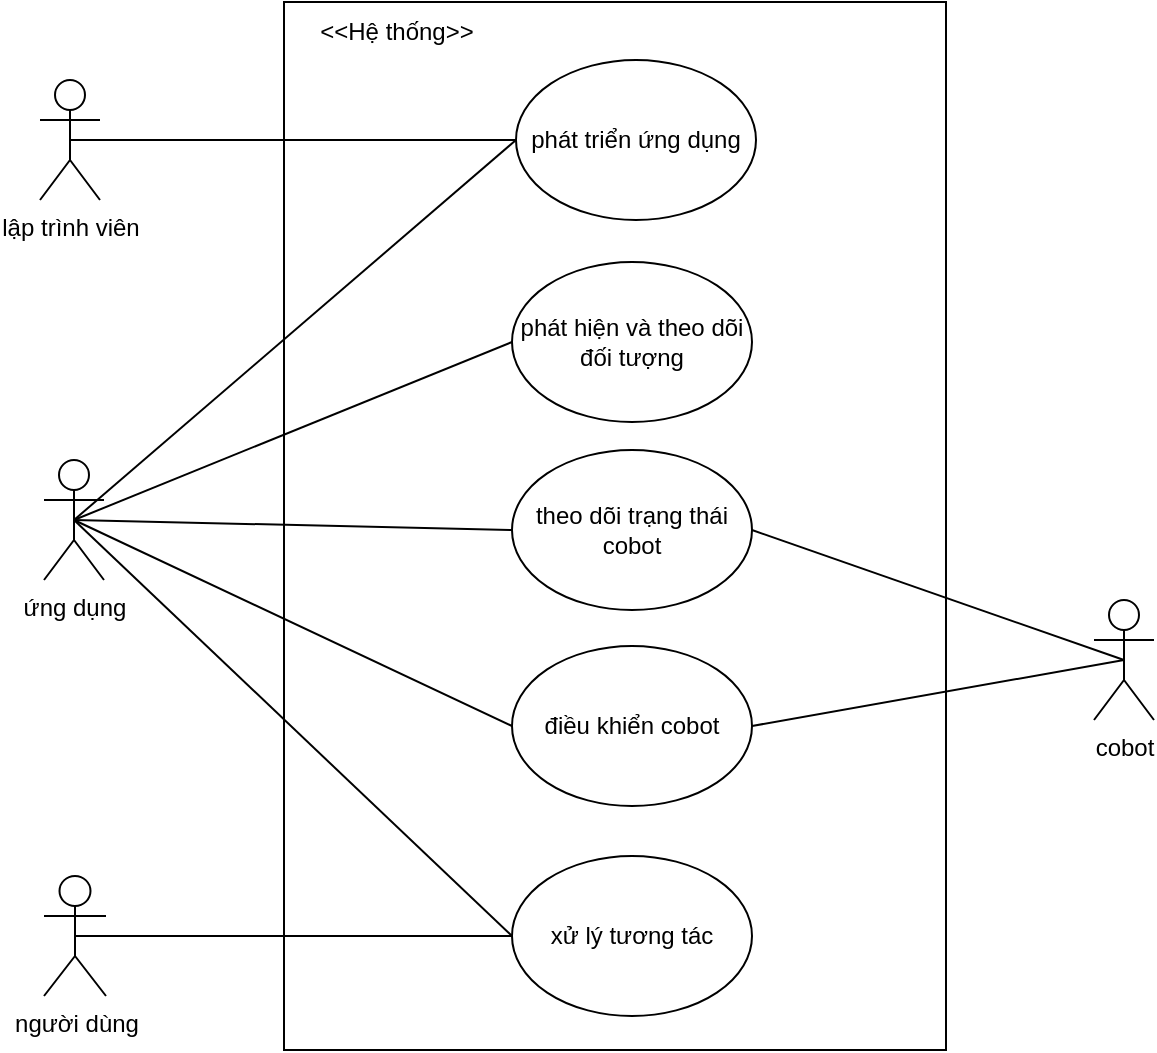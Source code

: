 <mxfile version="24.6.4" type="github" pages="10">
  <diagram name="Page-1" id="2YBvvXClWsGukQMizWep">
    <mxGraphModel dx="1285" dy="575" grid="0" gridSize="10" guides="1" tooltips="1" connect="1" arrows="1" fold="1" page="1" pageScale="1" pageWidth="850" pageHeight="1100" math="0" shadow="0">
      <root>
        <mxCell id="0" />
        <mxCell id="1" parent="0" />
        <mxCell id="hXjybL0jUk6PWmnpM2qI-4" value="người dùng" style="shape=umlActor;verticalLabelPosition=bottom;verticalAlign=top;html=1;outlineConnect=0;" parent="1" vertex="1">
          <mxGeometry x="69" y="555" width="31" height="60" as="geometry" />
        </mxCell>
        <mxCell id="hXjybL0jUk6PWmnpM2qI-5" value="" style="rounded=0;whiteSpace=wrap;html=1;align=center;" parent="1" vertex="1">
          <mxGeometry x="189" y="118" width="331" height="524" as="geometry" />
        </mxCell>
        <mxCell id="27u2sb1nqppd5aEIrnes-1" value="&amp;lt;&amp;lt;Hệ thống&amp;gt;&amp;gt;" style="text;html=1;align=center;verticalAlign=middle;whiteSpace=wrap;rounded=0;" parent="1" vertex="1">
          <mxGeometry x="189" y="118" width="113" height="30" as="geometry" />
        </mxCell>
        <mxCell id="bllP9L-dWUPKZRIxIBS0-1" value="ứng dụng" style="shape=umlActor;verticalLabelPosition=bottom;verticalAlign=top;html=1;outlineConnect=0;" parent="1" vertex="1">
          <mxGeometry x="69" y="347" width="30" height="60" as="geometry" />
        </mxCell>
        <mxCell id="bllP9L-dWUPKZRIxIBS0-2" value="điều khiển cobot" style="ellipse;whiteSpace=wrap;html=1;" parent="1" vertex="1">
          <mxGeometry x="303" y="440" width="120" height="80" as="geometry" />
        </mxCell>
        <mxCell id="bllP9L-dWUPKZRIxIBS0-3" value="cobot" style="shape=umlActor;verticalLabelPosition=bottom;verticalAlign=top;html=1;outlineConnect=0;" parent="1" vertex="1">
          <mxGeometry x="594" y="417" width="30" height="60" as="geometry" />
        </mxCell>
        <mxCell id="bllP9L-dWUPKZRIxIBS0-4" value="xử lý tương tác" style="ellipse;whiteSpace=wrap;html=1;" parent="1" vertex="1">
          <mxGeometry x="303" y="545" width="120" height="80" as="geometry" />
        </mxCell>
        <mxCell id="bllP9L-dWUPKZRIxIBS0-5" value="" style="endArrow=none;html=1;rounded=0;entryX=0;entryY=0.5;entryDx=0;entryDy=0;exitX=0.5;exitY=0.5;exitDx=0;exitDy=0;exitPerimeter=0;" parent="1" source="hXjybL0jUk6PWmnpM2qI-4" target="bllP9L-dWUPKZRIxIBS0-4" edge="1">
          <mxGeometry width="50" height="50" relative="1" as="geometry">
            <mxPoint x="99" y="494" as="sourcePoint" />
            <mxPoint x="449" y="381" as="targetPoint" />
          </mxGeometry>
        </mxCell>
        <mxCell id="bllP9L-dWUPKZRIxIBS0-7" value="" style="endArrow=none;html=1;rounded=0;entryX=0.5;entryY=0.5;entryDx=0;entryDy=0;entryPerimeter=0;exitX=1;exitY=0.5;exitDx=0;exitDy=0;" parent="1" source="bllP9L-dWUPKZRIxIBS0-2" target="bllP9L-dWUPKZRIxIBS0-3" edge="1">
          <mxGeometry width="50" height="50" relative="1" as="geometry">
            <mxPoint x="399" y="431" as="sourcePoint" />
            <mxPoint x="449" y="381" as="targetPoint" />
          </mxGeometry>
        </mxCell>
        <mxCell id="bllP9L-dWUPKZRIxIBS0-8" value="" style="endArrow=none;html=1;rounded=0;exitX=0.5;exitY=0.5;exitDx=0;exitDy=0;exitPerimeter=0;entryX=0;entryY=0.5;entryDx=0;entryDy=0;" parent="1" source="bllP9L-dWUPKZRIxIBS0-1" target="bllP9L-dWUPKZRIxIBS0-2" edge="1">
          <mxGeometry width="50" height="50" relative="1" as="geometry">
            <mxPoint x="399" y="431" as="sourcePoint" />
            <mxPoint x="449" y="381" as="targetPoint" />
          </mxGeometry>
        </mxCell>
        <mxCell id="V-bYxqDFa8KamWmoj7Cc-1" value="theo dõi trạng thái cobot" style="ellipse;whiteSpace=wrap;html=1;" parent="1" vertex="1">
          <mxGeometry x="303" y="342" width="120" height="80" as="geometry" />
        </mxCell>
        <mxCell id="V-bYxqDFa8KamWmoj7Cc-2" value="" style="endArrow=none;html=1;rounded=0;exitX=0.5;exitY=0.5;exitDx=0;exitDy=0;exitPerimeter=0;entryX=0;entryY=0.5;entryDx=0;entryDy=0;" parent="1" source="bllP9L-dWUPKZRIxIBS0-1" target="V-bYxqDFa8KamWmoj7Cc-1" edge="1">
          <mxGeometry width="50" height="50" relative="1" as="geometry">
            <mxPoint x="399" y="581" as="sourcePoint" />
            <mxPoint x="449" y="531" as="targetPoint" />
          </mxGeometry>
        </mxCell>
        <mxCell id="V-bYxqDFa8KamWmoj7Cc-3" value="" style="endArrow=none;html=1;rounded=0;entryX=1;entryY=0.5;entryDx=0;entryDy=0;exitX=0.5;exitY=0.5;exitDx=0;exitDy=0;exitPerimeter=0;" parent="1" source="bllP9L-dWUPKZRIxIBS0-3" target="V-bYxqDFa8KamWmoj7Cc-1" edge="1">
          <mxGeometry width="50" height="50" relative="1" as="geometry">
            <mxPoint x="399" y="581" as="sourcePoint" />
            <mxPoint x="449" y="531" as="targetPoint" />
          </mxGeometry>
        </mxCell>
        <mxCell id="IdPjEJmuX3uyr4I8tvPM-1" value="phát hiện và theo dõi đối tượng" style="ellipse;whiteSpace=wrap;html=1;" parent="1" vertex="1">
          <mxGeometry x="303" y="248" width="120" height="80" as="geometry" />
        </mxCell>
        <mxCell id="IdPjEJmuX3uyr4I8tvPM-2" value="" style="endArrow=none;html=1;rounded=0;exitX=0.5;exitY=0.5;exitDx=0;exitDy=0;exitPerimeter=0;entryX=0;entryY=0.5;entryDx=0;entryDy=0;" parent="1" source="bllP9L-dWUPKZRIxIBS0-1" target="IdPjEJmuX3uyr4I8tvPM-1" edge="1">
          <mxGeometry width="50" height="50" relative="1" as="geometry">
            <mxPoint x="555" y="314" as="sourcePoint" />
            <mxPoint x="605" y="264" as="targetPoint" />
          </mxGeometry>
        </mxCell>
        <mxCell id="sh5IkB_JgoWHjR2ATUAm-1" value="" style="endArrow=none;html=1;rounded=0;exitX=0.5;exitY=0.5;exitDx=0;exitDy=0;exitPerimeter=0;entryX=0;entryY=0.5;entryDx=0;entryDy=0;" parent="1" source="bllP9L-dWUPKZRIxIBS0-1" target="bllP9L-dWUPKZRIxIBS0-4" edge="1">
          <mxGeometry width="50" height="50" relative="1" as="geometry">
            <mxPoint x="773" y="374" as="sourcePoint" />
            <mxPoint x="823" y="324" as="targetPoint" />
          </mxGeometry>
        </mxCell>
        <mxCell id="i_zGwYENn0yhqweIlyGz-1" value="phát triển ứng dụng" style="ellipse;whiteSpace=wrap;html=1;" vertex="1" parent="1">
          <mxGeometry x="305" y="147" width="120" height="80" as="geometry" />
        </mxCell>
        <mxCell id="i_zGwYENn0yhqweIlyGz-3" value="lập trình viên" style="shape=umlActor;verticalLabelPosition=bottom;verticalAlign=top;html=1;outlineConnect=0;" vertex="1" parent="1">
          <mxGeometry x="67" y="157" width="30" height="60" as="geometry" />
        </mxCell>
        <mxCell id="i_zGwYENn0yhqweIlyGz-5" value="" style="endArrow=none;html=1;rounded=0;exitX=0.5;exitY=0.5;exitDx=0;exitDy=0;exitPerimeter=0;entryX=0;entryY=0.5;entryDx=0;entryDy=0;" edge="1" parent="1" source="i_zGwYENn0yhqweIlyGz-3" target="i_zGwYENn0yhqweIlyGz-1">
          <mxGeometry width="50" height="50" relative="1" as="geometry">
            <mxPoint x="399" y="324" as="sourcePoint" />
            <mxPoint x="449" y="274" as="targetPoint" />
          </mxGeometry>
        </mxCell>
        <mxCell id="i_zGwYENn0yhqweIlyGz-6" value="" style="endArrow=none;html=1;rounded=0;exitX=0.5;exitY=0.5;exitDx=0;exitDy=0;exitPerimeter=0;entryX=0;entryY=0.5;entryDx=0;entryDy=0;" edge="1" parent="1" source="bllP9L-dWUPKZRIxIBS0-1" target="i_zGwYENn0yhqweIlyGz-1">
          <mxGeometry width="50" height="50" relative="1" as="geometry">
            <mxPoint x="399" y="324" as="sourcePoint" />
            <mxPoint x="449" y="274" as="targetPoint" />
          </mxGeometry>
        </mxCell>
      </root>
    </mxGraphModel>
  </diagram>
  <diagram id="SyeN9x70TTMNf2j8QBxe" name="Trang-2">
    <mxGraphModel grid="0" page="1" gridSize="10" guides="1" tooltips="1" connect="1" arrows="1" fold="1" pageScale="1" pageWidth="827" pageHeight="1169" math="0" shadow="0">
      <root>
        <mxCell id="0" />
        <mxCell id="1" parent="0" />
        <mxCell id="Lsvn1gXwGa5AXuedf-6m-18" style="edgeStyle=orthogonalEdgeStyle;rounded=0;orthogonalLoop=1;jettySize=auto;html=1;exitX=0.5;exitY=0.5;exitDx=0;exitDy=0;exitPerimeter=0;entryX=0;entryY=0.5;entryDx=0;entryDy=0;fontFamily=Helvetica;fontSize=12;fontColor=default;" parent="1" source="Lsvn1gXwGa5AXuedf-6m-1" target="Lsvn1gXwGa5AXuedf-6m-15" edge="1">
          <mxGeometry relative="1" as="geometry" />
        </mxCell>
        <mxCell id="Lsvn1gXwGa5AXuedf-6m-1" value="I/O device 1" style="shape=umlActor;verticalLabelPosition=bottom;verticalAlign=top;html=1;outlineConnect=0;" parent="1" vertex="1">
          <mxGeometry x="200" y="60" width="30" height="60" as="geometry" />
        </mxCell>
        <mxCell id="Lsvn1gXwGa5AXuedf-6m-20" style="edgeStyle=orthogonalEdgeStyle;rounded=0;orthogonalLoop=1;jettySize=auto;html=1;exitX=0.5;exitY=0.5;exitDx=0;exitDy=0;exitPerimeter=0;entryX=1;entryY=0.5;entryDx=0;entryDy=0;fontFamily=Helvetica;fontSize=12;fontColor=default;" parent="1" source="Lsvn1gXwGa5AXuedf-6m-2" target="Lsvn1gXwGa5AXuedf-6m-15" edge="1">
          <mxGeometry relative="1" as="geometry" />
        </mxCell>
        <mxCell id="Lsvn1gXwGa5AXuedf-6m-2" value="I/O device 3" style="shape=umlActor;verticalLabelPosition=bottom;verticalAlign=top;html=1;outlineConnect=0;" parent="1" vertex="1">
          <mxGeometry x="600" y="60" width="30" height="60" as="geometry" />
        </mxCell>
        <mxCell id="Lsvn1gXwGa5AXuedf-6m-19" style="edgeStyle=orthogonalEdgeStyle;rounded=0;orthogonalLoop=1;jettySize=auto;html=1;exitX=0.5;exitY=0.5;exitDx=0;exitDy=0;exitPerimeter=0;entryX=0.5;entryY=0;entryDx=0;entryDy=0;fontFamily=Helvetica;fontSize=12;fontColor=default;" parent="1" source="Lsvn1gXwGa5AXuedf-6m-3" target="Lsvn1gXwGa5AXuedf-6m-15" edge="1">
          <mxGeometry relative="1" as="geometry" />
        </mxCell>
        <mxCell id="Lsvn1gXwGa5AXuedf-6m-3" value="I/O device 2" style="shape=umlActor;verticalLabelPosition=bottom;verticalAlign=top;html=1;outlineConnect=0;" parent="1" vertex="1">
          <mxGeometry x="398.5" y="60" width="30" height="60" as="geometry" />
        </mxCell>
        <mxCell id="Lsvn1gXwGa5AXuedf-6m-25" style="edgeStyle=orthogonalEdgeStyle;rounded=0;orthogonalLoop=1;jettySize=auto;html=1;exitX=0.5;exitY=1;exitDx=0;exitDy=0;entryX=0.5;entryY=0;entryDx=0;entryDy=0;fontFamily=Helvetica;fontSize=12;fontColor=default;" parent="1" source="Lsvn1gXwGa5AXuedf-6m-5" target="Lsvn1gXwGa5AXuedf-6m-17" edge="1">
          <mxGeometry relative="1" as="geometry" />
        </mxCell>
        <mxCell id="Lsvn1gXwGa5AXuedf-6m-5" value="Hệ thống giao tiếp giữa cobot với ngưới người dùng" style="rounded=0;whiteSpace=wrap;html=1;" parent="1" vertex="1">
          <mxGeometry x="354" y="273" width="120" height="60" as="geometry" />
        </mxCell>
        <mxCell id="Lsvn1gXwGa5AXuedf-6m-9" value="cobot A" style="shape=umlActor;verticalLabelPosition=bottom;verticalAlign=top;html=1;outlineConnect=0;strokeColor=default;align=center;fontFamily=Helvetica;fontSize=12;fontColor=default;fillColor=default;" parent="1" vertex="1">
          <mxGeometry x="200" y="463" width="30" height="60" as="geometry" />
        </mxCell>
        <mxCell id="Lsvn1gXwGa5AXuedf-6m-11" value="cobot C" style="shape=umlActor;verticalLabelPosition=bottom;verticalAlign=top;html=1;outlineConnect=0;strokeColor=default;align=center;fontFamily=Helvetica;fontSize=12;fontColor=default;fillColor=default;" parent="1" vertex="1">
          <mxGeometry x="600" y="463" width="30" height="60" as="geometry" />
        </mxCell>
        <mxCell id="Lsvn1gXwGa5AXuedf-6m-12" value="cobot B" style="shape=umlActor;verticalLabelPosition=bottom;verticalAlign=top;html=1;outlineConnect=0;strokeColor=default;align=center;fontFamily=Helvetica;fontSize=12;fontColor=default;fillColor=default;" parent="1" vertex="1">
          <mxGeometry x="399" y="463" width="30" height="60" as="geometry" />
        </mxCell>
        <mxCell id="Lsvn1gXwGa5AXuedf-6m-14" value="user 1" style="shape=umlActor;verticalLabelPosition=bottom;verticalAlign=top;html=1;outlineConnect=0;strokeColor=default;align=center;fontFamily=Helvetica;fontSize=12;fontColor=default;fillColor=default;" parent="1" vertex="1">
          <mxGeometry x="150" y="273" width="30" height="60" as="geometry" />
        </mxCell>
        <mxCell id="Lsvn1gXwGa5AXuedf-6m-24" style="edgeStyle=orthogonalEdgeStyle;rounded=0;orthogonalLoop=1;jettySize=auto;html=1;exitX=0.5;exitY=1;exitDx=0;exitDy=0;entryX=0.5;entryY=0;entryDx=0;entryDy=0;fontFamily=Helvetica;fontSize=12;fontColor=default;" parent="1" source="Lsvn1gXwGa5AXuedf-6m-15" target="Lsvn1gXwGa5AXuedf-6m-5" edge="1">
          <mxGeometry relative="1" as="geometry" />
        </mxCell>
        <mxCell id="Lsvn1gXwGa5AXuedf-6m-15" value="hệ thống thu thập thông tin từ thiết bị ngoại vi" style="rounded=0;whiteSpace=wrap;html=1;strokeColor=default;align=center;verticalAlign=top;fontFamily=Helvetica;fontSize=12;fontColor=default;fillColor=default;" parent="1" vertex="1">
          <mxGeometry x="354" y="180" width="120" height="60" as="geometry" />
        </mxCell>
        <mxCell id="Lsvn1gXwGa5AXuedf-6m-30" style="edgeStyle=orthogonalEdgeStyle;rounded=0;orthogonalLoop=1;jettySize=auto;html=1;exitX=0.5;exitY=0.5;exitDx=0;exitDy=0;entryX=0;entryY=0.5;entryDx=0;entryDy=0;fontFamily=Helvetica;fontSize=12;fontColor=default;exitPerimeter=0;" parent="1" source="Lsvn1gXwGa5AXuedf-6m-14" target="Lsvn1gXwGa5AXuedf-6m-5" edge="1">
          <mxGeometry relative="1" as="geometry">
            <mxPoint x="275" y="303" as="sourcePoint" />
          </mxGeometry>
        </mxCell>
        <mxCell id="Lsvn1gXwGa5AXuedf-6m-26" style="edgeStyle=orthogonalEdgeStyle;rounded=0;orthogonalLoop=1;jettySize=auto;html=1;exitX=0.5;exitY=1;exitDx=0;exitDy=0;fontFamily=Helvetica;fontSize=12;fontColor=default;" parent="1" source="Lsvn1gXwGa5AXuedf-6m-17" target="Lsvn1gXwGa5AXuedf-6m-12" edge="1">
          <mxGeometry relative="1" as="geometry" />
        </mxCell>
        <mxCell id="Lsvn1gXwGa5AXuedf-6m-17" value="hệ thống điều khiển" style="rounded=0;whiteSpace=wrap;html=1;strokeColor=default;align=center;verticalAlign=top;fontFamily=Helvetica;fontSize=12;fontColor=default;fillColor=default;" parent="1" vertex="1">
          <mxGeometry x="354" y="365" width="120" height="30" as="geometry" />
        </mxCell>
        <mxCell id="Lsvn1gXwGa5AXuedf-6m-27" style="edgeStyle=orthogonalEdgeStyle;rounded=0;orthogonalLoop=1;jettySize=auto;html=1;exitX=1;exitY=0.5;exitDx=0;exitDy=0;entryX=0.5;entryY=0;entryDx=0;entryDy=0;entryPerimeter=0;fontFamily=Helvetica;fontSize=12;fontColor=default;" parent="1" source="Lsvn1gXwGa5AXuedf-6m-17" target="Lsvn1gXwGa5AXuedf-6m-11" edge="1">
          <mxGeometry relative="1" as="geometry" />
        </mxCell>
        <mxCell id="Lsvn1gXwGa5AXuedf-6m-28" style="edgeStyle=orthogonalEdgeStyle;rounded=0;orthogonalLoop=1;jettySize=auto;html=1;exitX=0;exitY=0.5;exitDx=0;exitDy=0;entryX=0.5;entryY=0;entryDx=0;entryDy=0;entryPerimeter=0;fontFamily=Helvetica;fontSize=12;fontColor=default;" parent="1" source="Lsvn1gXwGa5AXuedf-6m-17" target="Lsvn1gXwGa5AXuedf-6m-9" edge="1">
          <mxGeometry relative="1" as="geometry" />
        </mxCell>
        <mxCell id="Lsvn1gXwGa5AXuedf-6m-36" style="edgeStyle=orthogonalEdgeStyle;rounded=0;orthogonalLoop=1;jettySize=auto;html=1;exitX=1;exitY=0.5;exitDx=0;exitDy=0;fontFamily=Helvetica;fontSize=12;fontColor=default;entryX=0.5;entryY=0.5;entryDx=0;entryDy=0;entryPerimeter=0;" parent="1" source="Lsvn1gXwGa5AXuedf-6m-5" target="Lsvn1gXwGa5AXuedf-6m-34" edge="1">
          <mxGeometry relative="1" as="geometry">
            <mxPoint x="560" y="250" as="targetPoint" />
          </mxGeometry>
        </mxCell>
        <mxCell id="Lsvn1gXwGa5AXuedf-6m-34" value="super visor" style="shape=umlActor;verticalLabelPosition=bottom;verticalAlign=top;html=1;outlineConnect=0;strokeColor=default;align=center;fontFamily=Helvetica;fontSize=12;fontColor=default;fillColor=default;" parent="1" vertex="1">
          <mxGeometry x="690" y="273" width="30" height="60" as="geometry" />
        </mxCell>
        <mxCell id="KjtaIP1-FldGR7OD5_f2-1" value="lập trình cho cobot để thực hiện công việc" style="text;html=1;align=center;verticalAlign=middle;whiteSpace=wrap;rounded=0;" parent="1" vertex="1">
          <mxGeometry x="200" y="260" width="120" height="40" as="geometry" />
        </mxCell>
        <mxCell id="KjtaIP1-FldGR7OD5_f2-2" value="quan sát quá trình làm việc qua mô phỏng đồ họa máy tính" style="text;html=1;align=center;verticalAlign=middle;whiteSpace=wrap;rounded=0;" parent="1" vertex="1">
          <mxGeometry x="530" y="252.5" width="130" height="47.5" as="geometry" />
        </mxCell>
      </root>
    </mxGraphModel>
  </diagram>
  <diagram id="d6_xuZEXdSFlEhVOOhIp" name="Trang-3">
    <mxGraphModel dx="1285" dy="575" grid="0" gridSize="10" guides="1" tooltips="1" connect="1" arrows="1" fold="1" page="1" pageScale="1" pageWidth="827" pageHeight="1169" math="0" shadow="0">
      <root>
        <mxCell id="0" />
        <mxCell id="1" parent="0" />
        <mxCell id="jM--pEcSTE9YYBWYTcFJ-15" value="" style="rounded=0;whiteSpace=wrap;html=1;strokeColor=default;align=center;verticalAlign=top;fontFamily=Helvetica;fontSize=12;fontColor=default;fillColor=default;" parent="1" vertex="1">
          <mxGeometry x="371" y="47" width="190" height="440" as="geometry" />
        </mxCell>
        <mxCell id="jM--pEcSTE9YYBWYTcFJ-11" style="edgeStyle=orthogonalEdgeStyle;rounded=0;orthogonalLoop=1;jettySize=auto;html=1;entryX=0;entryY=0.25;entryDx=0;entryDy=0;fontFamily=Helvetica;fontSize=12;fontColor=default;exitX=0.995;exitY=0.404;exitDx=0;exitDy=0;exitPerimeter=0;" parent="1" edge="1" source="iYylK1XlQKqTyYbcOugN-1">
          <mxGeometry relative="1" as="geometry">
            <mxPoint x="691" y="157.5" as="sourcePoint" />
            <mxPoint x="679" y="165" as="targetPoint" />
            <Array as="points">
              <mxPoint x="542" y="165" />
            </Array>
          </mxGeometry>
        </mxCell>
        <mxCell id="jM--pEcSTE9YYBWYTcFJ-4" value="Cơ sở dữ liệu" style="shape=cylinder3;whiteSpace=wrap;html=1;boundedLbl=1;backgroundOutline=1;size=15;strokeColor=default;align=center;verticalAlign=top;fontFamily=Helvetica;fontSize=12;fontColor=default;fillColor=default;" parent="1" vertex="1">
          <mxGeometry x="408" y="356" width="119" height="118.4" as="geometry" />
        </mxCell>
        <mxCell id="jM--pEcSTE9YYBWYTcFJ-18" value="Trả về kết quả" style="text;html=1;align=center;verticalAlign=middle;whiteSpace=wrap;rounded=0;fontFamily=Helvetica;fontSize=12;fontColor=default;" parent="1" vertex="1">
          <mxGeometry x="512" y="269" width="35" height="95" as="geometry" />
        </mxCell>
        <mxCell id="jM--pEcSTE9YYBWYTcFJ-21" value="Khởi tạo, cập nhật, kiểm tra&amp;nbsp;&lt;span style=&quot;background-color: initial;&quot;&gt;thông tin&lt;/span&gt;" style="text;html=1;align=center;verticalAlign=middle;whiteSpace=wrap;rounded=0;fontFamily=Helvetica;fontSize=12;fontColor=default;" parent="1" vertex="1">
          <mxGeometry x="433" y="269" width="48" height="79" as="geometry" />
        </mxCell>
        <mxCell id="jM--pEcSTE9YYBWYTcFJ-23" value="Các thông tin yêu cầu" style="text;html=1;align=center;verticalAlign=middle;whiteSpace=wrap;rounded=0;fontFamily=Helvetica;fontSize=12;fontColor=default;" parent="1" vertex="1">
          <mxGeometry x="557" y="117.5" width="90" height="40" as="geometry" />
        </mxCell>
        <mxCell id="jM--pEcSTE9YYBWYTcFJ-24" value="Kết quả trả về&amp;nbsp;" style="text;html=1;align=center;verticalAlign=middle;whiteSpace=wrap;rounded=0;fontFamily=Helvetica;fontSize=12;fontColor=default;" parent="1" vertex="1">
          <mxGeometry x="566" y="167" width="100" height="50" as="geometry" />
        </mxCell>
        <mxCell id="iYylK1XlQKqTyYbcOugN-1" value="&lt;span style=&quot;font-size: 24px;&quot;&gt;Máy chủ&lt;/span&gt;" style="rounded=1;whiteSpace=wrap;html=1;" parent="1" vertex="1">
          <mxGeometry x="397" y="100" width="144" height="160" as="geometry" />
        </mxCell>
        <mxCell id="OHbHOuHBpX1JwL1CUBPS-2" value="" style="endArrow=classic;html=1;rounded=0;entryX=0.218;entryY=0.025;entryDx=0;entryDy=0;entryPerimeter=0;exitX=0.25;exitY=1;exitDx=0;exitDy=0;" edge="1" parent="1" source="iYylK1XlQKqTyYbcOugN-1" target="jM--pEcSTE9YYBWYTcFJ-4">
          <mxGeometry width="50" height="50" relative="1" as="geometry">
            <mxPoint x="435" y="255" as="sourcePoint" />
            <mxPoint x="398" y="221" as="targetPoint" />
          </mxGeometry>
        </mxCell>
        <mxCell id="OHbHOuHBpX1JwL1CUBPS-3" value="" style="endArrow=classic;html=1;rounded=0;entryX=0.78;entryY=0.995;entryDx=0;entryDy=0;exitX=0.855;exitY=0;exitDx=0;exitDy=4.35;exitPerimeter=0;entryPerimeter=0;" edge="1" parent="1" source="jM--pEcSTE9YYBWYTcFJ-4" target="iYylK1XlQKqTyYbcOugN-1">
          <mxGeometry width="50" height="50" relative="1" as="geometry">
            <mxPoint x="348" y="271" as="sourcePoint" />
            <mxPoint x="398" y="221" as="targetPoint" />
          </mxGeometry>
        </mxCell>
        <mxCell id="OHbHOuHBpX1JwL1CUBPS-4" value="" style="endArrow=classic;html=1;rounded=0;exitX=0;exitY=0.5;exitDx=0;exitDy=0;" edge="1" parent="1" target="iYylK1XlQKqTyYbcOugN-1">
          <mxGeometry width="50" height="50" relative="1" as="geometry">
            <mxPoint x="679" y="180" as="sourcePoint" />
            <mxPoint x="398" y="221" as="targetPoint" />
          </mxGeometry>
        </mxCell>
        <mxCell id="OHbHOuHBpX1JwL1CUBPS-6" value="" style="group" vertex="1" connectable="0" parent="1">
          <mxGeometry x="293" y="150" width="60" height="30" as="geometry" />
        </mxCell>
        <mxCell id="jM--pEcSTE9YYBWYTcFJ-6" value="" style="endArrow=classic;html=1;rounded=0;fontFamily=Helvetica;fontSize=12;fontColor=default;entryX=0;entryY=0.5;entryDx=0;entryDy=0;" parent="OHbHOuHBpX1JwL1CUBPS-6" target="iYylK1XlQKqTyYbcOugN-1" edge="1">
          <mxGeometry width="50" height="50" relative="1" as="geometry">
            <mxPoint x="-40" y="30" as="sourcePoint" />
            <mxPoint x="68" y="35" as="targetPoint" />
          </mxGeometry>
        </mxCell>
        <mxCell id="jM--pEcSTE9YYBWYTcFJ-19" value="&lt;span style=&quot;text-wrap: nowrap;&quot;&gt;Các thông&amp;nbsp;&lt;/span&gt;&lt;div&gt;&lt;span style=&quot;text-wrap: nowrap;&quot;&gt;tin yêu cầu&lt;/span&gt;&lt;/div&gt;" style="text;html=1;align=center;verticalAlign=middle;whiteSpace=wrap;rounded=0;fontFamily=Helvetica;fontSize=12;fontColor=default;" parent="OHbHOuHBpX1JwL1CUBPS-6" vertex="1">
          <mxGeometry width="60" height="30" as="geometry" />
        </mxCell>
        <mxCell id="OHbHOuHBpX1JwL1CUBPS-8" value="" style="endArrow=classic;html=1;rounded=0;exitX=0;exitY=0.5;exitDx=0;exitDy=0;entryX=1.003;entryY=0.823;entryDx=0;entryDy=0;entryPerimeter=0;" edge="1" parent="1">
          <mxGeometry width="50" height="50" relative="1" as="geometry">
            <mxPoint x="397" y="199" as="sourcePoint" />
            <mxPoint x="253.324" y="199.38" as="targetPoint" />
          </mxGeometry>
        </mxCell>
        <mxCell id="OHbHOuHBpX1JwL1CUBPS-9" value="Trả về thông tin" style="text;html=1;align=center;verticalAlign=middle;resizable=0;points=[];autosize=1;strokeColor=none;fillColor=none;" vertex="1" parent="1">
          <mxGeometry x="274" y="199" width="101" height="26" as="geometry" />
        </mxCell>
        <mxCell id="OHbHOuHBpX1JwL1CUBPS-11" value="" style="dashed=1;rounded=0;whiteSpace=wrap;html=1;" vertex="1" parent="1">
          <mxGeometry x="28" y="77" width="225" height="215" as="geometry" />
        </mxCell>
        <mxCell id="OHbHOuHBpX1JwL1CUBPS-12" value="Xác định và theo dõi đối tượng" style="rounded=0;whiteSpace=wrap;html=1;" vertex="1" parent="1">
          <mxGeometry x="145" y="112" width="96" height="60" as="geometry" />
        </mxCell>
        <mxCell id="OHbHOuHBpX1JwL1CUBPS-13" value="Theo dõi trạng thái cobot" style="rounded=0;whiteSpace=wrap;html=1;" vertex="1" parent="1">
          <mxGeometry x="101" y="191" width="96" height="60" as="geometry" />
        </mxCell>
        <mxCell id="OHbHOuHBpX1JwL1CUBPS-14" value="Bắt tương tác người dùng" style="rounded=0;whiteSpace=wrap;html=1;" vertex="1" parent="1">
          <mxGeometry x="41" y="112" width="96" height="60" as="geometry" />
        </mxCell>
        <mxCell id="OHbHOuHBpX1JwL1CUBPS-15" value="Cobot" style="rounded=1;whiteSpace=wrap;html=1;" vertex="1" parent="1">
          <mxGeometry x="679" y="150" width="120" height="60" as="geometry" />
        </mxCell>
        <mxCell id="OHbHOuHBpX1JwL1CUBPS-16" value="&amp;lt;&amp;lt;Ứng dụng&amp;gt;&amp;gt;" style="text;html=1;align=center;verticalAlign=middle;whiteSpace=wrap;rounded=0;" vertex="1" parent="1">
          <mxGeometry x="28" y="77" width="104" height="30" as="geometry" />
        </mxCell>
        <mxCell id="OHbHOuHBpX1JwL1CUBPS-17" value="&amp;lt;&amp;lt;Hệ thống&amp;gt;&amp;gt;" style="text;html=1;align=center;verticalAlign=middle;whiteSpace=wrap;rounded=0;" vertex="1" parent="1">
          <mxGeometry x="371" y="47" width="104" height="30" as="geometry" />
        </mxCell>
      </root>
    </mxGraphModel>
  </diagram>
  <diagram id="3jxI09Q2i96Octegjwy9" name="Trang-4">
    <mxGraphModel grid="1" page="1" gridSize="10" guides="1" tooltips="1" connect="1" arrows="1" fold="1" pageScale="1" pageWidth="827" pageHeight="1169" math="0" shadow="0">
      <root>
        <mxCell id="0" />
        <mxCell id="1" parent="0" />
        <mxCell id="CYQ4D0i1CC1c5s6kKIph-1" value="back end server" style="shape=umlLifeline;perimeter=lifelinePerimeter;whiteSpace=wrap;html=1;container=1;dropTarget=0;collapsible=0;recursiveResize=0;outlineConnect=0;portConstraint=eastwest;newEdgeStyle={&quot;curved&quot;:0,&quot;rounded&quot;:0};" vertex="1" parent="1">
          <mxGeometry x="460" y="50" width="100" height="547" as="geometry" />
        </mxCell>
        <mxCell id="CYQ4D0i1CC1c5s6kKIph-2" value="" style="html=1;points=[[0,0,0,0,5],[0,1,0,0,-5],[1,0,0,0,5],[1,1,0,0,-5]];perimeter=orthogonalPerimeter;outlineConnect=0;targetShapes=umlLifeline;portConstraint=eastwest;newEdgeStyle={&quot;curved&quot;:0,&quot;rounded&quot;:0};" vertex="1" parent="CYQ4D0i1CC1c5s6kKIph-1">
          <mxGeometry x="45" y="106" width="10" height="431" as="geometry" />
        </mxCell>
        <mxCell id="CYQ4D0i1CC1c5s6kKIph-3" value="" style="html=1;points=[[0,0,0,0,5],[0,1,0,0,-5],[1,0,0,0,5],[1,1,0,0,-5]];perimeter=orthogonalPerimeter;outlineConnect=0;targetShapes=umlLifeline;portConstraint=eastwest;newEdgeStyle={&quot;curved&quot;:0,&quot;rounded&quot;:0};" vertex="1" parent="CYQ4D0i1CC1c5s6kKIph-1">
          <mxGeometry x="50" y="189" width="10" height="40" as="geometry" />
        </mxCell>
        <mxCell id="CYQ4D0i1CC1c5s6kKIph-4" value="" style="html=1;verticalAlign=bottom;endArrow=block;curved=0;rounded=0;entryX=1;entryY=0;entryDx=0;entryDy=5;entryPerimeter=0;" edge="1" parent="CYQ4D0i1CC1c5s6kKIph-1" source="CYQ4D0i1CC1c5s6kKIph-2" target="CYQ4D0i1CC1c5s6kKIph-3">
          <mxGeometry width="80" relative="1" as="geometry">
            <mxPoint x="60" y="139" as="sourcePoint" />
            <mxPoint x="110" y="199" as="targetPoint" />
            <Array as="points">
              <mxPoint x="110" y="129" />
              <mxPoint x="110" y="194" />
            </Array>
          </mxGeometry>
        </mxCell>
        <mxCell id="CYQ4D0i1CC1c5s6kKIph-5" value="" style="shape=umlLifeline;perimeter=lifelinePerimeter;whiteSpace=wrap;html=1;container=1;dropTarget=0;collapsible=0;recursiveResize=0;outlineConnect=0;portConstraint=eastwest;newEdgeStyle={&quot;curved&quot;:0,&quot;rounded&quot;:0};participant=umlActor;" vertex="1" parent="1">
          <mxGeometry x="252" y="52" width="20" height="547" as="geometry" />
        </mxCell>
        <mxCell id="CYQ4D0i1CC1c5s6kKIph-6" value="" style="html=1;points=[[0,0,0,0,5],[0,1,0,0,-5],[1,0,0,0,5],[1,1,0,0,-5]];perimeter=orthogonalPerimeter;outlineConnect=0;targetShapes=umlLifeline;portConstraint=eastwest;newEdgeStyle={&quot;curved&quot;:0,&quot;rounded&quot;:0};" vertex="1" parent="CYQ4D0i1CC1c5s6kKIph-5">
          <mxGeometry x="5" y="104" width="10" height="431" as="geometry" />
        </mxCell>
        <mxCell id="CYQ4D0i1CC1c5s6kKIph-7" value="I/O device" style="text;html=1;align=center;verticalAlign=middle;whiteSpace=wrap;rounded=0;" vertex="1" parent="1">
          <mxGeometry x="232" y="27" width="60" height="30" as="geometry" />
        </mxCell>
        <mxCell id="CYQ4D0i1CC1c5s6kKIph-8" value="cơ sở dữ liệu" style="shape=umlLifeline;perimeter=lifelinePerimeter;whiteSpace=wrap;html=1;container=1;dropTarget=0;collapsible=0;recursiveResize=0;outlineConnect=0;portConstraint=eastwest;newEdgeStyle={&quot;curved&quot;:0,&quot;rounded&quot;:0};" vertex="1" parent="1">
          <mxGeometry x="604" y="50" width="100" height="466" as="geometry" />
        </mxCell>
        <mxCell id="CYQ4D0i1CC1c5s6kKIph-9" value="" style="html=1;points=[[0,0,0,0,5],[0,1,0,0,-5],[1,0,0,0,5],[1,1,0,0,-5]];perimeter=orthogonalPerimeter;outlineConnect=0;targetShapes=umlLifeline;portConstraint=eastwest;newEdgeStyle={&quot;curved&quot;:0,&quot;rounded&quot;:0};" vertex="1" parent="CYQ4D0i1CC1c5s6kKIph-8">
          <mxGeometry x="45" y="376" width="10" height="80" as="geometry" />
        </mxCell>
        <mxCell id="CYQ4D0i1CC1c5s6kKIph-10" value="thông báo phát&lt;div&gt;&amp;nbsp;hiện vật thể&lt;/div&gt;" style="html=1;verticalAlign=bottom;endArrow=open;dashed=1;endSize=8;curved=0;rounded=0;" edge="1" parent="1" target="CYQ4D0i1CC1c5s6kKIph-19">
          <mxGeometry relative="1" as="geometry">
            <mxPoint x="505" y="557" as="sourcePoint" />
            <mxPoint x="355" y="557" as="targetPoint" />
          </mxGeometry>
        </mxCell>
        <mxCell id="CYQ4D0i1CC1c5s6kKIph-11" value="lưu vào cơ sở dữ liệu" style="html=1;verticalAlign=bottom;endArrow=block;curved=0;rounded=0;" edge="1" parent="1" target="CYQ4D0i1CC1c5s6kKIph-9">
          <mxGeometry width="80" relative="1" as="geometry">
            <mxPoint x="515" y="436" as="sourcePoint" />
            <mxPoint x="685" y="436" as="targetPoint" />
          </mxGeometry>
        </mxCell>
        <mxCell id="CYQ4D0i1CC1c5s6kKIph-12" value="lưu thành công" style="html=1;verticalAlign=bottom;endArrow=open;dashed=1;endSize=8;curved=0;rounded=0;" edge="1" parent="1" source="CYQ4D0i1CC1c5s6kKIph-9">
          <mxGeometry relative="1" as="geometry">
            <mxPoint x="685" y="491" as="sourcePoint" />
            <mxPoint x="515" y="491" as="targetPoint" />
          </mxGeometry>
        </mxCell>
        <mxCell id="CYQ4D0i1CC1c5s6kKIph-13" value="trình duyệt" style="shape=umlLifeline;perimeter=lifelinePerimeter;whiteSpace=wrap;html=1;container=1;dropTarget=0;collapsible=0;recursiveResize=0;outlineConnect=0;portConstraint=eastwest;newEdgeStyle={&quot;curved&quot;:0,&quot;rounded&quot;:0};" vertex="1" parent="1">
          <mxGeometry x="341" y="50" width="100" height="547" as="geometry" />
        </mxCell>
        <mxCell id="CYQ4D0i1CC1c5s6kKIph-14" value="kiểm tra&amp;nbsp;&lt;div&gt;hợp lệ&lt;/div&gt;" style="text;html=1;align=center;verticalAlign=middle;whiteSpace=wrap;rounded=0;" vertex="1" parent="1">
          <mxGeometry x="550" y="189" width="100" height="30" as="geometry" />
        </mxCell>
        <mxCell id="CYQ4D0i1CC1c5s6kKIph-15" value="" style="group" vertex="1" connectable="0" parent="1">
          <mxGeometry x="510" y="316" width="40" height="80" as="geometry" />
        </mxCell>
        <mxCell id="CYQ4D0i1CC1c5s6kKIph-16" value="" style="html=1;points=[[0,0,0,0,5],[0,1,0,0,-5],[1,0,0,0,5],[1,1,0,0,-5]];perimeter=orthogonalPerimeter;outlineConnect=0;targetShapes=umlLifeline;portConstraint=eastwest;newEdgeStyle={&quot;curved&quot;:0,&quot;rounded&quot;:0};" vertex="1" parent="CYQ4D0i1CC1c5s6kKIph-15">
          <mxGeometry y="43.8" width="6.67" height="36.2" as="geometry" />
        </mxCell>
        <mxCell id="CYQ4D0i1CC1c5s6kKIph-17" value="" style="html=1;verticalAlign=bottom;endArrow=block;curved=0;rounded=0;entryX=1;entryY=0;entryDx=0;entryDy=5;entryPerimeter=0;" edge="1" parent="1" source="CYQ4D0i1CC1c5s6kKIph-2" target="CYQ4D0i1CC1c5s6kKIph-16">
          <mxGeometry width="80" relative="1" as="geometry">
            <mxPoint x="520" y="316" as="sourcePoint" />
            <mxPoint x="550" y="367.1" as="targetPoint" />
            <Array as="points">
              <mxPoint x="550" y="316" />
              <mxPoint x="550" y="363.45" />
            </Array>
          </mxGeometry>
        </mxCell>
        <mxCell id="CYQ4D0i1CC1c5s6kKIph-18" value="tiếp tục đợi" style="text;html=1;align=center;verticalAlign=middle;resizable=0;points=[];autosize=1;strokeColor=none;fillColor=none;" vertex="1" parent="1">
          <mxGeometry x="550" y="329" width="80" height="30" as="geometry" />
        </mxCell>
        <mxCell id="CYQ4D0i1CC1c5s6kKIph-19" value="" style="html=1;points=[[0,0,0,0,5],[0,1,0,0,-5],[1,0,0,0,5],[1,1,0,0,-5]];perimeter=orthogonalPerimeter;outlineConnect=0;targetShapes=umlLifeline;portConstraint=eastwest;newEdgeStyle={&quot;curved&quot;:0,&quot;rounded&quot;:0};" vertex="1" parent="1">
          <mxGeometry x="386" y="154" width="10" height="432" as="geometry" />
        </mxCell>
        <mxCell id="CYQ4D0i1CC1c5s6kKIph-20" value="" style="group" vertex="1" connectable="0" parent="1">
          <mxGeometry x="270" y="130" width="117" height="30" as="geometry" />
        </mxCell>
        <mxCell id="CYQ4D0i1CC1c5s6kKIph-21" value="" style="html=1;verticalAlign=bottom;endArrow=block;curved=0;rounded=0;exitX=1;exitY=0;exitDx=0;exitDy=5;exitPerimeter=0;entryX=0;entryY=0;entryDx=0;entryDy=5;entryPerimeter=0;" edge="1" parent="CYQ4D0i1CC1c5s6kKIph-20" source="CYQ4D0i1CC1c5s6kKIph-6" target="CYQ4D0i1CC1c5s6kKIph-2">
          <mxGeometry width="80" relative="1" as="geometry">
            <mxPoint x="-123" y="29" as="sourcePoint" />
            <mxPoint x="277" y="29" as="targetPoint" />
          </mxGeometry>
        </mxCell>
        <mxCell id="CYQ4D0i1CC1c5s6kKIph-22" value="&lt;span style=&quot;font-size: 11px; text-wrap: nowrap; background-color: rgb(255, 255, 255);&quot;&gt;gọi&amp;nbsp; API phát hiện&amp;nbsp;&lt;/span&gt;&lt;div style=&quot;font-size: 11px; text-wrap: nowrap;&quot;&gt;và gửi thông tin vật thể&lt;/div&gt;" style="text;html=1;align=center;verticalAlign=middle;whiteSpace=wrap;rounded=0;" vertex="1" parent="CYQ4D0i1CC1c5s6kKIph-20">
          <mxGeometry width="117" height="30" as="geometry" />
        </mxCell>
        <mxCell id="CYQ4D0i1CC1c5s6kKIph-23" value="" style="group" vertex="1" connectable="0" parent="1">
          <mxGeometry x="140" y="306.5" width="540" height="270.5" as="geometry" />
        </mxCell>
        <mxCell id="CYQ4D0i1CC1c5s6kKIph-24" value="kết quả kiểm tra dữ liệu gửi vào&amp;nbsp;" style="shape=umlFrame;whiteSpace=wrap;html=1;pointerEvents=0;width=100;height=33;" vertex="1" parent="CYQ4D0i1CC1c5s6kKIph-23">
          <mxGeometry width="540.0" height="270.5" as="geometry" />
        </mxCell>
        <mxCell id="CYQ4D0i1CC1c5s6kKIph-25" value="[không hợp lệ]" style="text;html=1;align=center;verticalAlign=middle;whiteSpace=wrap;rounded=0;" vertex="1" parent="CYQ4D0i1CC1c5s6kKIph-23">
          <mxGeometry x="7.5" y="55.61" width="81.5" height="19.21" as="geometry" />
        </mxCell>
        <mxCell id="CYQ4D0i1CC1c5s6kKIph-26" value="[hợp lệ]" style="text;html=1;align=center;verticalAlign=middle;whiteSpace=wrap;rounded=0;" vertex="1" parent="CYQ4D0i1CC1c5s6kKIph-23">
          <mxGeometry x="25.75" y="101.947" width="45.0" height="19.207" as="geometry" />
        </mxCell>
        <mxCell id="CYQ4D0i1CC1c5s6kKIph-27" value="" style="endArrow=none;dashed=1;html=1;rounded=0;entryX=1.005;entryY=0.245;entryDx=0;entryDy=0;entryPerimeter=0;exitX=-0.004;exitY=0.239;exitDx=0;exitDy=0;exitPerimeter=0;" edge="1" parent="CYQ4D0i1CC1c5s6kKIph-23">
          <mxGeometry width="50" height="50" relative="1" as="geometry">
            <mxPoint x="-2.16" y="94.649" as="sourcePoint" />
            <mxPoint x="542.7" y="96.273" as="targetPoint" />
          </mxGeometry>
        </mxCell>
      </root>
    </mxGraphModel>
  </diagram>
  <diagram id="I5tH3id4joCkIkXluRM0" name="Trang-5">
    <mxGraphModel grid="1" page="1" gridSize="10" guides="1" tooltips="1" connect="1" arrows="1" fold="1" pageScale="1" pageWidth="827" pageHeight="1169" math="0" shadow="0">
      <root>
        <mxCell id="0" />
        <mxCell id="1" parent="0" />
        <mxCell id="mamIfz-7bYxAlrwz5XAG-1" value="" style="shape=umlLifeline;perimeter=lifelinePerimeter;whiteSpace=wrap;html=1;container=1;dropTarget=0;collapsible=0;recursiveResize=0;outlineConnect=0;portConstraint=eastwest;newEdgeStyle={&quot;curved&quot;:0,&quot;rounded&quot;:0};participant=umlActor;" vertex="1" parent="1">
          <mxGeometry x="180" y="50" width="20" height="190" as="geometry" />
        </mxCell>
        <mxCell id="mamIfz-7bYxAlrwz5XAG-2" value="" style="html=1;points=[[0,0,0,0,5],[0,1,0,0,-5],[1,0,0,0,5],[1,1,0,0,-5]];perimeter=orthogonalPerimeter;outlineConnect=0;targetShapes=umlLifeline;portConstraint=eastwest;newEdgeStyle={&quot;curved&quot;:0,&quot;rounded&quot;:0};" vertex="1" parent="mamIfz-7bYxAlrwz5XAG-1">
          <mxGeometry x="5" y="105" width="10" height="75" as="geometry" />
        </mxCell>
        <mxCell id="mamIfz-7bYxAlrwz5XAG-3" value="trình duyệt" style="shape=umlLifeline;perimeter=lifelinePerimeter;whiteSpace=wrap;html=1;container=1;dropTarget=0;collapsible=0;recursiveResize=0;outlineConnect=0;portConstraint=eastwest;newEdgeStyle={&quot;curved&quot;:0,&quot;rounded&quot;:0};" vertex="1" parent="1">
          <mxGeometry x="258" y="50" width="100" height="300" as="geometry" />
        </mxCell>
        <mxCell id="mamIfz-7bYxAlrwz5XAG-4" value="" style="html=1;points=[[0,0,0,0,5],[0,1,0,0,-5],[1,0,0,0,5],[1,1,0,0,-5]];perimeter=orthogonalPerimeter;outlineConnect=0;targetShapes=umlLifeline;portConstraint=eastwest;newEdgeStyle={&quot;curved&quot;:0,&quot;rounded&quot;:0};" vertex="1" parent="mamIfz-7bYxAlrwz5XAG-3">
          <mxGeometry x="45" y="165" width="10" height="120" as="geometry" />
        </mxCell>
        <mxCell id="mamIfz-7bYxAlrwz5XAG-5" value="Cobot framework" style="shape=umlLifeline;perimeter=lifelinePerimeter;whiteSpace=wrap;html=1;container=1;dropTarget=0;collapsible=0;recursiveResize=0;outlineConnect=0;portConstraint=eastwest;newEdgeStyle={&quot;curved&quot;:0,&quot;rounded&quot;:0};" vertex="1" parent="1">
          <mxGeometry x="584" y="50" width="100" height="380" as="geometry" />
        </mxCell>
        <mxCell id="mamIfz-7bYxAlrwz5XAG-6" value="" style="html=1;points=[[0,0,0,0,5],[0,1,0,0,-5],[1,0,0,0,5],[1,1,0,0,-5]];perimeter=orthogonalPerimeter;outlineConnect=0;targetShapes=umlLifeline;portConstraint=eastwest;newEdgeStyle={&quot;curved&quot;:0,&quot;rounded&quot;:0};" vertex="1" parent="mamIfz-7bYxAlrwz5XAG-5">
          <mxGeometry x="45" y="311" width="10" height="54" as="geometry" />
        </mxCell>
        <mxCell id="mamIfz-7bYxAlrwz5XAG-7" value="&lt;span style=&quot;font-weight: normal;&quot;&gt;User&lt;/span&gt;" style="text;align=center;fontStyle=1;verticalAlign=middle;spacingLeft=3;spacingRight=3;strokeColor=none;rotatable=0;points=[[0,0.5],[1,0.5]];portConstraint=eastwest;html=1;" vertex="1" parent="1">
          <mxGeometry x="150" y="27" width="80" height="26" as="geometry" />
        </mxCell>
        <mxCell id="mamIfz-7bYxAlrwz5XAG-8" value="mở ứng dụng&lt;div&gt;&amp;nbsp;trên trình duyệt&amp;nbsp;&lt;/div&gt;" style="html=1;verticalAlign=bottom;startArrow=oval;startFill=1;endArrow=block;startSize=8;curved=0;rounded=0;" edge="1" parent="1">
          <mxGeometry width="60" relative="1" as="geometry">
            <mxPoint x="100" y="160" as="sourcePoint" />
            <mxPoint x="190" y="160" as="targetPoint" />
          </mxGeometry>
        </mxCell>
        <mxCell id="mamIfz-7bYxAlrwz5XAG-9" value="lập trình công&lt;div&gt;&amp;nbsp;việc cho cobot&lt;/div&gt;" style="html=1;verticalAlign=bottom;endArrow=block;curved=0;rounded=0;" edge="1" parent="1" target="mamIfz-7bYxAlrwz5XAG-4">
          <mxGeometry width="80" relative="1" as="geometry">
            <mxPoint x="195" y="228.5" as="sourcePoint" />
            <mxPoint x="345" y="228.5" as="targetPoint" />
          </mxGeometry>
        </mxCell>
        <mxCell id="mamIfz-7bYxAlrwz5XAG-10" value="gọi các API để lấy dữ liệu" style="html=1;verticalAlign=bottom;endArrow=block;curved=0;rounded=0;" edge="1" parent="1" source="mamIfz-7bYxAlrwz5XAG-4" target="mamIfz-7bYxAlrwz5XAG-18">
          <mxGeometry width="80" relative="1" as="geometry">
            <mxPoint x="355" y="329.5" as="sourcePoint" />
            <mxPoint x="505" y="329.5" as="targetPoint" />
          </mxGeometry>
        </mxCell>
        <mxCell id="mamIfz-7bYxAlrwz5XAG-11" value="gọi hành động&lt;div&gt;&amp;nbsp;được yêu cầu&lt;/div&gt;" style="html=1;verticalAlign=bottom;endArrow=block;curved=0;rounded=0;" edge="1" parent="1">
          <mxGeometry width="80" relative="1" as="geometry">
            <mxPoint x="468" y="364.0" as="sourcePoint" />
            <mxPoint x="629" y="364.0" as="targetPoint" />
          </mxGeometry>
        </mxCell>
        <mxCell id="mamIfz-7bYxAlrwz5XAG-12" value="trả về dữ liệu chuỗi&amp;nbsp;&lt;div&gt;hành động và vật thể&lt;/div&gt;" style="html=1;verticalAlign=bottom;endArrow=open;dashed=1;endSize=8;curved=0;rounded=0;" edge="1" parent="1">
          <mxGeometry relative="1" as="geometry">
            <mxPoint x="629" y="410" as="sourcePoint" />
            <mxPoint x="468" y="410" as="targetPoint" />
          </mxGeometry>
        </mxCell>
        <mxCell id="mamIfz-7bYxAlrwz5XAG-13" value="" style="group" vertex="1" connectable="0" parent="1">
          <mxGeometry x="515" y="529" width="360" height="31.5" as="geometry" />
        </mxCell>
        <mxCell id="mamIfz-7bYxAlrwz5XAG-14" value="&lt;span style=&quot;font-size: 11px; text-wrap: nowrap; background-color: rgb(255, 255, 255);&quot;&gt;cập nhật lại&lt;/span&gt;&lt;div style=&quot;font-size: 11px; text-wrap: nowrap;&quot;&gt;&amp;nbsp;thông tin vật thể&lt;/div&gt;" style="text;html=1;align=center;verticalAlign=middle;whiteSpace=wrap;rounded=0;" vertex="1" parent="mamIfz-7bYxAlrwz5XAG-13">
          <mxGeometry x="-45" width="90" height="30" as="geometry" />
        </mxCell>
        <mxCell id="mamIfz-7bYxAlrwz5XAG-15" value="cơ sở dữ liệu" style="shape=umlLifeline;perimeter=lifelinePerimeter;whiteSpace=wrap;html=1;container=1;dropTarget=0;collapsible=0;recursiveResize=0;outlineConnect=0;portConstraint=eastwest;newEdgeStyle={&quot;curved&quot;:0,&quot;rounded&quot;:0};" vertex="1" parent="1">
          <mxGeometry x="747" y="50" width="100" height="540" as="geometry" />
        </mxCell>
        <mxCell id="mamIfz-7bYxAlrwz5XAG-16" value="" style="html=1;points=[[0,0,0,0,5],[0,1,0,0,-5],[1,0,0,0,5],[1,1,0,0,-5]];perimeter=orthogonalPerimeter;outlineConnect=0;targetShapes=umlLifeline;portConstraint=eastwest;newEdgeStyle={&quot;curved&quot;:0,&quot;rounded&quot;:0};" vertex="1" parent="mamIfz-7bYxAlrwz5XAG-15">
          <mxGeometry x="45" y="395" width="10" height="126" as="geometry" />
        </mxCell>
        <mxCell id="mamIfz-7bYxAlrwz5XAG-17" value="back end server" style="shape=umlLifeline;perimeter=lifelinePerimeter;whiteSpace=wrap;html=1;container=1;dropTarget=0;collapsible=0;recursiveResize=0;outlineConnect=0;portConstraint=eastwest;newEdgeStyle={&quot;curved&quot;:0,&quot;rounded&quot;:0};" vertex="1" parent="1">
          <mxGeometry x="413" y="50" width="100" height="680" as="geometry" />
        </mxCell>
        <mxCell id="mamIfz-7bYxAlrwz5XAG-18" value="" style="html=1;points=[[0,0,0,0,5],[0,1,0,0,-5],[1,0,0,0,5],[1,1,0,0,-5]];perimeter=orthogonalPerimeter;outlineConnect=0;targetShapes=umlLifeline;portConstraint=eastwest;newEdgeStyle={&quot;curved&quot;:0,&quot;rounded&quot;:0};" vertex="1" parent="mamIfz-7bYxAlrwz5XAG-17">
          <mxGeometry x="45" y="277" width="10" height="388" as="geometry" />
        </mxCell>
        <mxCell id="mamIfz-7bYxAlrwz5XAG-19" value="gửi API lập trình&lt;div&gt;&amp;nbsp;công việc cho cobot&lt;/div&gt;" style="html=1;verticalAlign=bottom;endArrow=block;curved=0;rounded=0;" edge="1" parent="1" source="mamIfz-7bYxAlrwz5XAG-18" target="mamIfz-7bYxAlrwz5XAG-23">
          <mxGeometry width="80" relative="1" as="geometry">
            <mxPoint x="550" y="675" as="sourcePoint" />
            <mxPoint x="630" y="675" as="targetPoint" />
          </mxGeometry>
        </mxCell>
        <mxCell id="mamIfz-7bYxAlrwz5XAG-20" value="đợi công&amp;nbsp;&lt;div&gt;việc tiếp theo&lt;/div&gt;" style="html=1;verticalAlign=bottom;endArrow=open;dashed=1;endSize=8;curved=0;rounded=0;exitX=0;exitY=1;exitDx=0;exitDy=-5;exitPerimeter=0;" edge="1" parent="1" source="mamIfz-7bYxAlrwz5XAG-23" target="mamIfz-7bYxAlrwz5XAG-18">
          <mxGeometry relative="1" as="geometry">
            <mxPoint x="1017" y="686" as="sourcePoint" />
            <mxPoint x="515" y="686" as="targetPoint" />
          </mxGeometry>
        </mxCell>
        <mxCell id="mamIfz-7bYxAlrwz5XAG-21" value="" style="group" vertex="1" connectable="0" parent="1">
          <mxGeometry x="883" y="27" width="60" height="973" as="geometry" />
        </mxCell>
        <mxCell id="mamIfz-7bYxAlrwz5XAG-22" value="" style="shape=umlLifeline;perimeter=lifelinePerimeter;whiteSpace=wrap;html=1;container=1;dropTarget=0;collapsible=0;recursiveResize=0;outlineConnect=0;portConstraint=eastwest;newEdgeStyle={&quot;curved&quot;:0,&quot;rounded&quot;:0};participant=umlActor;" vertex="1" parent="mamIfz-7bYxAlrwz5XAG-21">
          <mxGeometry x="20" y="23" width="20" height="657" as="geometry" />
        </mxCell>
        <mxCell id="mamIfz-7bYxAlrwz5XAG-23" value="" style="html=1;points=[[0,0,0,0,5],[0,1,0,0,-5],[1,0,0,0,5],[1,1,0,0,-5]];perimeter=orthogonalPerimeter;outlineConnect=0;targetShapes=umlLifeline;portConstraint=eastwest;newEdgeStyle={&quot;curved&quot;:0,&quot;rounded&quot;:0};" vertex="1" parent="mamIfz-7bYxAlrwz5XAG-22">
          <mxGeometry x="5" y="565" width="10" height="80" as="geometry" />
        </mxCell>
        <mxCell id="mamIfz-7bYxAlrwz5XAG-24" value="cobot" style="text;html=1;align=center;verticalAlign=middle;whiteSpace=wrap;rounded=0;" vertex="1" parent="mamIfz-7bYxAlrwz5XAG-21">
          <mxGeometry width="60" height="30" as="geometry" />
        </mxCell>
        <mxCell id="mamIfz-7bYxAlrwz5XAG-25" value="" style="html=1;verticalAlign=bottom;endArrow=block;curved=0;rounded=0;entryX=0;entryY=0;entryDx=0;entryDy=5;entryPerimeter=0;" edge="1" parent="1" source="mamIfz-7bYxAlrwz5XAG-18" target="mamIfz-7bYxAlrwz5XAG-16">
          <mxGeometry width="80" relative="1" as="geometry">
            <mxPoint x="515" y="447" as="sourcePoint" />
            <mxPoint x="875" y="447" as="targetPoint" />
          </mxGeometry>
        </mxCell>
        <mxCell id="mamIfz-7bYxAlrwz5XAG-26" value="" style="html=1;verticalAlign=bottom;endArrow=open;dashed=1;endSize=8;curved=0;rounded=0;" edge="1" parent="1" source="mamIfz-7bYxAlrwz5XAG-16" target="mamIfz-7bYxAlrwz5XAG-18">
          <mxGeometry relative="1" as="geometry">
            <mxPoint x="875.0" y="495.5" as="sourcePoint" />
            <mxPoint x="695" y="495.5" as="targetPoint" />
          </mxGeometry>
        </mxCell>
        <mxCell id="mamIfz-7bYxAlrwz5XAG-27" value="trả về vật dữ liệu vật thể" style="text;html=1;align=center;verticalAlign=middle;whiteSpace=wrap;rounded=0;" vertex="1" parent="1">
          <mxGeometry x="700" y="480" width="82.963" height="30" as="geometry" />
        </mxCell>
        <mxCell id="mamIfz-7bYxAlrwz5XAG-28" value="&lt;span style=&quot;font-size: 11px; text-wrap: nowrap; background-color: rgb(255, 255, 255);&quot;&gt;tìm kiếm dữ liệu vật&lt;/span&gt;&lt;div style=&quot;font-size: 11px; text-wrap: nowrap;&quot;&gt;&amp;nbsp;thể trong cơ sở dữ liệu&lt;/div&gt;" style="text;html=1;align=center;verticalAlign=middle;whiteSpace=wrap;rounded=0;" vertex="1" parent="1">
          <mxGeometry x="480" y="420" width="110" height="30" as="geometry" />
        </mxCell>
        <mxCell id="mamIfz-7bYxAlrwz5XAG-29" value="" style="html=1;verticalAlign=bottom;endArrow=block;curved=0;rounded=0;labelPosition=center;verticalLabelPosition=top;align=center;" edge="1" parent="1">
          <mxGeometry width="80" relative="1" as="geometry">
            <mxPoint x="468" y="561" as="sourcePoint" />
            <mxPoint x="792" y="561" as="targetPoint" />
          </mxGeometry>
        </mxCell>
      </root>
    </mxGraphModel>
  </diagram>
  <diagram id="3DQnriGytHjFlAAhEmlF" name="Trang-7">
    <mxGraphModel dx="1071" dy="479" grid="0" gridSize="10" guides="1" tooltips="1" connect="1" arrows="1" fold="1" page="1" pageScale="1" pageWidth="3300" pageHeight="4681" math="0" shadow="0">
      <root>
        <mxCell id="0" />
        <mxCell id="1" parent="0" />
        <mxCell id="Pd6loRHxQJoSQd7S18xc-1" value="&lt;b&gt;Object&lt;/b&gt;" style="swimlane;fontStyle=0;childLayout=stackLayout;horizontal=1;startSize=30;horizontalStack=0;resizeParent=1;resizeParentMax=0;resizeLast=0;collapsible=1;marginBottom=0;whiteSpace=wrap;html=1;" parent="1" vertex="1">
          <mxGeometry x="235" y="190" width="140" height="90" as="geometry" />
        </mxCell>
        <mxCell id="Pd6loRHxQJoSQd7S18xc-2" value="- timeApear: Date" style="text;strokeColor=none;fillColor=none;align=left;verticalAlign=middle;spacingLeft=4;spacingRight=4;overflow=hidden;points=[[0,0.5],[1,0.5]];portConstraint=eastwest;rotatable=0;whiteSpace=wrap;html=1;" parent="Pd6loRHxQJoSQd7S18xc-1" vertex="1">
          <mxGeometry y="30" width="140" height="30" as="geometry" />
        </mxCell>
        <mxCell id="Pd6loRHxQJoSQd7S18xc-3" value="-&amp;nbsp;properties: Object" style="text;strokeColor=none;fillColor=none;align=left;verticalAlign=middle;spacingLeft=4;spacingRight=4;overflow=hidden;points=[[0,0.5],[1,0.5]];portConstraint=eastwest;rotatable=0;whiteSpace=wrap;html=1;" parent="Pd6loRHxQJoSQd7S18xc-1" vertex="1">
          <mxGeometry y="60" width="140" height="30" as="geometry" />
        </mxCell>
        <mxCell id="Pd6loRHxQJoSQd7S18xc-4" value="Properties" style="swimlane;fontStyle=0;childLayout=stackLayout;horizontal=1;startSize=30;horizontalStack=0;resizeParent=1;resizeParentMax=0;resizeLast=0;collapsible=1;marginBottom=0;whiteSpace=wrap;html=1;" parent="1" vertex="1">
          <mxGeometry x="476" y="225" width="152" height="150" as="geometry">
            <mxRectangle x="548" y="354" width="90" height="30" as="alternateBounds" />
          </mxGeometry>
        </mxCell>
        <mxCell id="Pd6loRHxQJoSQd7S18xc-5" value="- name: String" style="text;strokeColor=none;fillColor=none;align=left;verticalAlign=middle;spacingLeft=4;spacingRight=4;overflow=hidden;points=[[0,0.5],[1,0.5]];portConstraint=eastwest;rotatable=0;whiteSpace=wrap;html=1;" parent="Pd6loRHxQJoSQd7S18xc-4" vertex="1">
          <mxGeometry y="30" width="152" height="30" as="geometry" />
        </mxCell>
        <mxCell id="Pd6loRHxQJoSQd7S18xc-6" value="-&amp;nbsp;speed: Number" style="text;strokeColor=none;fillColor=none;align=left;verticalAlign=middle;spacingLeft=4;spacingRight=4;overflow=hidden;points=[[0,0.5],[1,0.5]];portConstraint=eastwest;rotatable=0;whiteSpace=wrap;html=1;" parent="Pd6loRHxQJoSQd7S18xc-4" vertex="1">
          <mxGeometry y="60" width="152" height="30" as="geometry" />
        </mxCell>
        <mxCell id="Pd6loRHxQJoSQd7S18xc-7" value="-&amp;nbsp;vector: Object" style="text;strokeColor=none;fillColor=none;align=left;verticalAlign=middle;spacingLeft=4;spacingRight=4;overflow=hidden;points=[[0,0.5],[1,0.5]];portConstraint=eastwest;rotatable=0;whiteSpace=wrap;html=1;" parent="Pd6loRHxQJoSQd7S18xc-4" vertex="1">
          <mxGeometry y="90" width="152" height="30" as="geometry" />
        </mxCell>
        <mxCell id="Pd6loRHxQJoSQd7S18xc-8" value="-&amp;nbsp;currentLocation: Object" style="text;strokeColor=none;fillColor=none;align=left;verticalAlign=middle;spacingLeft=4;spacingRight=4;overflow=hidden;points=[[0,0.5],[1,0.5]];portConstraint=eastwest;rotatable=0;whiteSpace=wrap;html=1;" parent="Pd6loRHxQJoSQd7S18xc-4" vertex="1">
          <mxGeometry y="120" width="152" height="30" as="geometry" />
        </mxCell>
        <mxCell id="Pd6loRHxQJoSQd7S18xc-9" value="Vector" style="swimlane;fontStyle=0;childLayout=stackLayout;horizontal=1;startSize=30;horizontalStack=0;resizeParent=1;resizeParentMax=0;resizeLast=0;collapsible=1;marginBottom=0;whiteSpace=wrap;html=1;" parent="1" vertex="1">
          <mxGeometry x="749" y="315" width="140" height="120" as="geometry" />
        </mxCell>
        <mxCell id="Pd6loRHxQJoSQd7S18xc-10" value="- x: Number" style="text;strokeColor=none;fillColor=none;align=left;verticalAlign=middle;spacingLeft=4;spacingRight=4;overflow=hidden;points=[[0,0.5],[1,0.5]];portConstraint=eastwest;rotatable=0;whiteSpace=wrap;html=1;" parent="Pd6loRHxQJoSQd7S18xc-9" vertex="1">
          <mxGeometry y="30" width="140" height="30" as="geometry" />
        </mxCell>
        <mxCell id="Pd6loRHxQJoSQd7S18xc-11" value="- y: Number" style="text;strokeColor=none;fillColor=none;align=left;verticalAlign=middle;spacingLeft=4;spacingRight=4;overflow=hidden;points=[[0,0.5],[1,0.5]];portConstraint=eastwest;rotatable=0;whiteSpace=wrap;html=1;" parent="Pd6loRHxQJoSQd7S18xc-9" vertex="1">
          <mxGeometry y="60" width="140" height="30" as="geometry" />
        </mxCell>
        <mxCell id="Pd6loRHxQJoSQd7S18xc-12" value="- z: Number" style="text;strokeColor=none;fillColor=none;align=left;verticalAlign=middle;spacingLeft=4;spacingRight=4;overflow=hidden;points=[[0,0.5],[1,0.5]];portConstraint=eastwest;rotatable=0;whiteSpace=wrap;html=1;" parent="Pd6loRHxQJoSQd7S18xc-9" vertex="1">
          <mxGeometry y="90" width="140" height="30" as="geometry" />
        </mxCell>
        <mxCell id="Pd6loRHxQJoSQd7S18xc-16" value="CurrentLocation" style="swimlane;fontStyle=0;childLayout=stackLayout;horizontal=1;startSize=30;horizontalStack=0;resizeParent=1;resizeParentMax=0;resizeLast=0;collapsible=1;marginBottom=0;whiteSpace=wrap;html=1;" parent="1" vertex="1">
          <mxGeometry x="482" y="449" width="140" height="120" as="geometry" />
        </mxCell>
        <mxCell id="Pd6loRHxQJoSQd7S18xc-17" value="- x: Number" style="text;strokeColor=none;fillColor=none;align=left;verticalAlign=middle;spacingLeft=4;spacingRight=4;overflow=hidden;points=[[0,0.5],[1,0.5]];portConstraint=eastwest;rotatable=0;whiteSpace=wrap;html=1;" parent="Pd6loRHxQJoSQd7S18xc-16" vertex="1">
          <mxGeometry y="30" width="140" height="30" as="geometry" />
        </mxCell>
        <mxCell id="Pd6loRHxQJoSQd7S18xc-18" value="- y: Number" style="text;strokeColor=none;fillColor=none;align=left;verticalAlign=middle;spacingLeft=4;spacingRight=4;overflow=hidden;points=[[0,0.5],[1,0.5]];portConstraint=eastwest;rotatable=0;whiteSpace=wrap;html=1;" parent="Pd6loRHxQJoSQd7S18xc-16" vertex="1">
          <mxGeometry y="60" width="140" height="30" as="geometry" />
        </mxCell>
        <mxCell id="Pd6loRHxQJoSQd7S18xc-19" value="- z: Number" style="text;strokeColor=none;fillColor=none;align=left;verticalAlign=middle;spacingLeft=4;spacingRight=4;overflow=hidden;points=[[0,0.5],[1,0.5]];portConstraint=eastwest;rotatable=0;whiteSpace=wrap;html=1;" parent="Pd6loRHxQJoSQd7S18xc-16" vertex="1">
          <mxGeometry y="90" width="140" height="30" as="geometry" />
        </mxCell>
        <mxCell id="Pd6loRHxQJoSQd7S18xc-21" value="" style="endArrow=classic;html=1;rounded=0;exitX=0;exitY=0.127;exitDx=0;exitDy=0;entryX=1;entryY=0.5;entryDx=0;entryDy=0;exitPerimeter=0;" parent="1" source="Pd6loRHxQJoSQd7S18xc-4" target="Pd6loRHxQJoSQd7S18xc-2" edge="1">
          <mxGeometry width="50" height="50" relative="1" as="geometry">
            <mxPoint x="636" y="331" as="sourcePoint" />
            <mxPoint x="686" y="281" as="targetPoint" />
          </mxGeometry>
        </mxCell>
        <mxCell id="Pd6loRHxQJoSQd7S18xc-22" value="" style="endArrow=classic;html=1;rounded=0;exitX=0.007;exitY=0.158;exitDx=0;exitDy=0;entryX=1;entryY=0.5;entryDx=0;entryDy=0;exitPerimeter=0;" parent="1" source="Pd6loRHxQJoSQd7S18xc-9" target="Pd6loRHxQJoSQd7S18xc-7" edge="1">
          <mxGeometry width="50" height="50" relative="1" as="geometry">
            <mxPoint x="636" y="331" as="sourcePoint" />
            <mxPoint x="686" y="281" as="targetPoint" />
          </mxGeometry>
        </mxCell>
        <mxCell id="Pd6loRHxQJoSQd7S18xc-23" value="" style="endArrow=classic;html=1;rounded=0;exitX=0.5;exitY=0;exitDx=0;exitDy=0;entryX=0.5;entryY=1;entryDx=0;entryDy=0;entryPerimeter=0;" parent="1" source="Pd6loRHxQJoSQd7S18xc-16" target="Pd6loRHxQJoSQd7S18xc-8" edge="1">
          <mxGeometry width="50" height="50" relative="1" as="geometry">
            <mxPoint x="636" y="331" as="sourcePoint" />
            <mxPoint x="686" y="281" as="targetPoint" />
          </mxGeometry>
        </mxCell>
        <mxCell id="drRfegSPeYgCZ9arkAfI-14" value="&lt;b&gt;CobotState&lt;/b&gt;" style="swimlane;fontStyle=0;childLayout=stackLayout;horizontal=1;startSize=30;horizontalStack=0;resizeParent=1;resizeParentMax=0;resizeLast=0;collapsible=1;marginBottom=0;whiteSpace=wrap;html=1;" parent="1" vertex="1">
          <mxGeometry x="254" y="587" width="140" height="90" as="geometry" />
        </mxCell>
        <mxCell id="drRfegSPeYgCZ9arkAfI-15" value="- time: Date" style="text;strokeColor=none;fillColor=none;align=left;verticalAlign=middle;spacingLeft=4;spacingRight=4;overflow=hidden;points=[[0,0.5],[1,0.5]];portConstraint=eastwest;rotatable=0;whiteSpace=wrap;html=1;" parent="drRfegSPeYgCZ9arkAfI-14" vertex="1">
          <mxGeometry y="30" width="140" height="30" as="geometry" />
        </mxCell>
        <mxCell id="drRfegSPeYgCZ9arkAfI-16" value="- status: Object" style="text;strokeColor=none;fillColor=none;align=left;verticalAlign=middle;spacingLeft=4;spacingRight=4;overflow=hidden;points=[[0,0.5],[1,0.5]];portConstraint=eastwest;rotatable=0;whiteSpace=wrap;html=1;" parent="drRfegSPeYgCZ9arkAfI-14" vertex="1">
          <mxGeometry y="60" width="140" height="30" as="geometry" />
        </mxCell>
        <mxCell id="drRfegSPeYgCZ9arkAfI-18" value="Joint" style="swimlane;fontStyle=0;childLayout=stackLayout;horizontal=1;startSize=30;horizontalStack=0;resizeParent=1;resizeParentMax=0;resizeLast=0;collapsible=1;marginBottom=0;whiteSpace=wrap;html=1;" parent="1" vertex="1">
          <mxGeometry x="514" y="654" width="140" height="60" as="geometry" />
        </mxCell>
        <mxCell id="drRfegSPeYgCZ9arkAfI-19" value="- amplitude: Number" style="text;strokeColor=none;fillColor=none;align=left;verticalAlign=middle;spacingLeft=4;spacingRight=4;overflow=hidden;points=[[0,0.5],[1,0.5]];portConstraint=eastwest;rotatable=0;whiteSpace=wrap;html=1;" parent="drRfegSPeYgCZ9arkAfI-18" vertex="1">
          <mxGeometry y="30" width="140" height="30" as="geometry" />
        </mxCell>
        <mxCell id="drRfegSPeYgCZ9arkAfI-22" value="" style="endArrow=classic;html=1;rounded=0;exitX=0;exitY=0.5;exitDx=0;exitDy=0;entryX=1;entryY=0.5;entryDx=0;entryDy=0;" parent="1" source="drRfegSPeYgCZ9arkAfI-19" target="drRfegSPeYgCZ9arkAfI-16" edge="1">
          <mxGeometry width="50" height="50" relative="1" as="geometry">
            <mxPoint x="299" y="672" as="sourcePoint" />
            <mxPoint x="349" y="622" as="targetPoint" />
          </mxGeometry>
        </mxCell>
        <mxCell id="drRfegSPeYgCZ9arkAfI-24" value="1" style="text;html=1;align=center;verticalAlign=middle;whiteSpace=wrap;rounded=0;" parent="1" vertex="1">
          <mxGeometry x="388" y="637" width="42" height="30" as="geometry" />
        </mxCell>
        <mxCell id="RR34rkUMh8rdjCdqrRrX-2" value="&lt;b&gt;App&lt;/b&gt;" style="swimlane;fontStyle=0;childLayout=stackLayout;horizontal=1;startSize=30;horizontalStack=0;resizeParent=1;resizeParentMax=0;resizeLast=0;collapsible=1;marginBottom=0;whiteSpace=wrap;html=1;" parent="1" vertex="1">
          <mxGeometry x="321" y="37" width="140" height="90" as="geometry" />
        </mxCell>
        <mxCell id="RR34rkUMh8rdjCdqrRrX-3" value="- name: String" style="text;strokeColor=none;fillColor=none;align=left;verticalAlign=middle;spacingLeft=4;spacingRight=4;overflow=hidden;points=[[0,0.5],[1,0.5]];portConstraint=eastwest;rotatable=0;whiteSpace=wrap;html=1;" parent="RR34rkUMh8rdjCdqrRrX-2" vertex="1">
          <mxGeometry y="30" width="140" height="30" as="geometry" />
        </mxCell>
        <mxCell id="RR34rkUMh8rdjCdqrRrX-4" value="-&amp;nbsp; api: Object" style="text;strokeColor=none;fillColor=none;align=left;verticalAlign=middle;spacingLeft=4;spacingRight=4;overflow=hidden;points=[[0,0.5],[1,0.5]];portConstraint=eastwest;rotatable=0;whiteSpace=wrap;html=1;" parent="RR34rkUMh8rdjCdqrRrX-2" vertex="1">
          <mxGeometry y="60" width="140" height="30" as="geometry" />
        </mxCell>
        <mxCell id="RR34rkUMh8rdjCdqrRrX-6" value="api" style="swimlane;fontStyle=0;childLayout=stackLayout;horizontal=1;startSize=30;horizontalStack=0;resizeParent=1;resizeParentMax=0;resizeLast=0;collapsible=1;marginBottom=0;whiteSpace=wrap;html=1;" parent="1" vertex="1">
          <mxGeometry x="577" y="97" width="140" height="90" as="geometry" />
        </mxCell>
        <mxCell id="RR34rkUMh8rdjCdqrRrX-7" value="- name: String" style="text;strokeColor=none;fillColor=none;align=left;verticalAlign=middle;spacingLeft=4;spacingRight=4;overflow=hidden;points=[[0,0.5],[1,0.5]];portConstraint=eastwest;rotatable=0;whiteSpace=wrap;html=1;" parent="RR34rkUMh8rdjCdqrRrX-6" vertex="1">
          <mxGeometry y="30" width="140" height="30" as="geometry" />
        </mxCell>
        <mxCell id="RR34rkUMh8rdjCdqrRrX-8" value="- input: Number" style="text;strokeColor=none;fillColor=none;align=left;verticalAlign=middle;spacingLeft=4;spacingRight=4;overflow=hidden;points=[[0,0.5],[1,0.5]];portConstraint=eastwest;rotatable=0;whiteSpace=wrap;html=1;" parent="RR34rkUMh8rdjCdqrRrX-6" vertex="1">
          <mxGeometry y="60" width="140" height="30" as="geometry" />
        </mxCell>
        <mxCell id="RR34rkUMh8rdjCdqrRrX-10" value="" style="endArrow=classic;html=1;rounded=0;exitX=0;exitY=0.25;exitDx=0;exitDy=0;entryX=1;entryY=0.5;entryDx=0;entryDy=0;" parent="1" source="RR34rkUMh8rdjCdqrRrX-6" target="RR34rkUMh8rdjCdqrRrX-4" edge="1">
          <mxGeometry width="50" height="50" relative="1" as="geometry">
            <mxPoint x="-21" y="372" as="sourcePoint" />
            <mxPoint x="29" y="322" as="targetPoint" />
          </mxGeometry>
        </mxCell>
        <mxCell id="RR34rkUMh8rdjCdqrRrX-18" value="1" style="text;html=1;align=center;verticalAlign=middle;whiteSpace=wrap;rounded=0;" parent="1" vertex="1">
          <mxGeometry x="445" y="85" width="60" height="30" as="geometry" />
        </mxCell>
        <mxCell id="RR34rkUMh8rdjCdqrRrX-19" value="n" style="text;html=1;align=center;verticalAlign=middle;whiteSpace=wrap;rounded=0;" parent="1" vertex="1">
          <mxGeometry x="525" y="92" width="60" height="30" as="geometry" />
        </mxCell>
        <mxCell id="RR34rkUMh8rdjCdqrRrX-20" value="1" style="text;html=1;align=center;verticalAlign=middle;whiteSpace=wrap;rounded=0;" parent="1" vertex="1">
          <mxGeometry x="363" y="207" width="60" height="30" as="geometry" />
        </mxCell>
        <mxCell id="RR34rkUMh8rdjCdqrRrX-21" value="1" style="text;html=1;align=center;verticalAlign=middle;whiteSpace=wrap;rounded=0;" parent="1" vertex="1">
          <mxGeometry x="427" y="214" width="60" height="30" as="geometry" />
        </mxCell>
        <mxCell id="RR34rkUMh8rdjCdqrRrX-22" value="1" style="text;html=1;align=center;verticalAlign=middle;whiteSpace=wrap;rounded=0;" parent="1" vertex="1">
          <mxGeometry x="610" y="300" width="60" height="30" as="geometry" />
        </mxCell>
        <mxCell id="RR34rkUMh8rdjCdqrRrX-23" value="1" style="text;html=1;align=center;verticalAlign=middle;whiteSpace=wrap;rounded=0;" parent="1" vertex="1">
          <mxGeometry x="703" y="309" width="60" height="30" as="geometry" />
        </mxCell>
        <mxCell id="RR34rkUMh8rdjCdqrRrX-24" value="1" style="text;html=1;align=center;verticalAlign=middle;whiteSpace=wrap;rounded=0;" parent="1" vertex="1">
          <mxGeometry x="529" y="372" width="60" height="30" as="geometry" />
        </mxCell>
        <mxCell id="RR34rkUMh8rdjCdqrRrX-25" value="1" style="text;html=1;align=center;verticalAlign=middle;whiteSpace=wrap;rounded=0;" parent="1" vertex="1">
          <mxGeometry x="528" y="425" width="60" height="30" as="geometry" />
        </mxCell>
        <mxCell id="RR34rkUMh8rdjCdqrRrX-26" value="n" style="text;html=1;align=center;verticalAlign=middle;whiteSpace=wrap;rounded=0;" parent="1" vertex="1">
          <mxGeometry x="463" y="665" width="60" height="30" as="geometry" />
        </mxCell>
      </root>
    </mxGraphModel>
  </diagram>
  <diagram id="6m445NVMAtuz4f2lhL70" name="Trang-6">
    <mxGraphModel grid="1" page="1" gridSize="10" guides="1" tooltips="1" connect="1" arrows="1" fold="1" pageScale="1" pageWidth="3300" pageHeight="4681" math="0" shadow="0">
      <root>
        <mxCell id="0" />
        <mxCell id="1" parent="0" />
        <mxCell id="O4K81NKgKqcRHNK5PoKi-2" value="" style="rounded=0;whiteSpace=wrap;html=1;align=center;" parent="1" vertex="1">
          <mxGeometry x="50" y="224.5" width="446" height="413.5" as="geometry" />
        </mxCell>
        <mxCell id="O4K81NKgKqcRHNK5PoKi-7" value="Sửa thông tin công việc" style="ellipse;whiteSpace=wrap;html=1;" parent="1" vertex="1">
          <mxGeometry x="303" y="440" width="120" height="80" as="geometry" />
        </mxCell>
        <mxCell id="O4K81NKgKqcRHNK5PoKi-9" value="Xem thông tin công việc" style="ellipse;whiteSpace=wrap;html=1;" parent="1" vertex="1">
          <mxGeometry x="303" y="249" width="120" height="80" as="geometry" />
        </mxCell>
        <mxCell id="O4K81NKgKqcRHNK5PoKi-10" value="" style="endArrow=none;html=1;rounded=0;exitX=1;exitY=0.5;exitDx=0;exitDy=0;entryX=0;entryY=0.5;entryDx=0;entryDy=0;dashed=1" parent="1" source="fPrdqWqaHMXzy3vPyybE-1" target="O4K81NKgKqcRHNK5PoKi-9" edge="1">
          <mxGeometry width="50" height="50" relative="1" as="geometry">
            <mxPoint x="-74.5" y="372" as="sourcePoint" />
            <mxPoint x="449" y="381" as="targetPoint" />
          </mxGeometry>
        </mxCell>
        <mxCell id="fPrdqWqaHMXzy3vPyybE-5" value="extend" style="edgeLabel;html=1;align=center;verticalAlign=middle;resizable=0;points=[];" vertex="1" connectable="0" parent="O4K81NKgKqcRHNK5PoKi-10">
          <mxGeometry x="-0.123" y="-2" relative="1" as="geometry">
            <mxPoint x="1" as="offset" />
          </mxGeometry>
        </mxCell>
        <mxCell id="O4K81NKgKqcRHNK5PoKi-13" value="" style="endArrow=none;html=1;rounded=0;exitX=1;exitY=0.5;exitDx=0;exitDy=0;entryX=0;entryY=0.5;entryDx=0;entryDy=0;dashed=1" parent="1" source="fPrdqWqaHMXzy3vPyybE-1" target="O4K81NKgKqcRHNK5PoKi-7" edge="1">
          <mxGeometry width="50" height="50" relative="1" as="geometry">
            <mxPoint x="-74.5" y="372" as="sourcePoint" />
            <mxPoint x="449" y="381" as="targetPoint" />
          </mxGeometry>
        </mxCell>
        <mxCell id="fPrdqWqaHMXzy3vPyybE-9" value="extend" style="edgeLabel;html=1;align=center;verticalAlign=middle;resizable=0;points=[];" vertex="1" connectable="0" parent="O4K81NKgKqcRHNK5PoKi-13">
          <mxGeometry x="-0.049" relative="1" as="geometry">
            <mxPoint as="offset" />
          </mxGeometry>
        </mxCell>
        <mxCell id="O4K81NKgKqcRHNK5PoKi-14" value="Thêm công việc" style="ellipse;whiteSpace=wrap;html=1;" parent="1" vertex="1">
          <mxGeometry x="303" y="342" width="120" height="80" as="geometry" />
        </mxCell>
        <mxCell id="O4K81NKgKqcRHNK5PoKi-15" value="" style="endArrow=none;html=1;rounded=0;exitX=1;exitY=0.5;exitDx=0;exitDy=0;entryX=0;entryY=0.5;entryDx=0;entryDy=0;dashed=1" parent="1" source="fPrdqWqaHMXzy3vPyybE-1" target="O4K81NKgKqcRHNK5PoKi-14" edge="1">
          <mxGeometry width="50" height="50" relative="1" as="geometry">
            <mxPoint x="-70" y="380" as="sourcePoint" />
            <mxPoint x="449" y="531" as="targetPoint" />
          </mxGeometry>
        </mxCell>
        <mxCell id="fPrdqWqaHMXzy3vPyybE-7" value="extend" style="edgeLabel;html=1;align=center;verticalAlign=middle;resizable=0;points=[];" vertex="1" connectable="0" parent="O4K81NKgKqcRHNK5PoKi-15">
          <mxGeometry x="-0.047" relative="1" as="geometry">
            <mxPoint as="offset" />
          </mxGeometry>
        </mxCell>
        <mxCell id="O4K81NKgKqcRHNK5PoKi-17" value="Xóa Công việc" style="ellipse;whiteSpace=wrap;html=1;" parent="1" vertex="1">
          <mxGeometry x="303" y="540" width="120" height="80" as="geometry" />
        </mxCell>
        <mxCell id="O4K81NKgKqcRHNK5PoKi-19" value="" style="endArrow=none;html=1;rounded=0;exitX=1;exitY=0.5;exitDx=0;exitDy=0;entryX=0;entryY=0.5;entryDx=0;entryDy=0;dashed=1" parent="1" source="fPrdqWqaHMXzy3vPyybE-1" target="O4K81NKgKqcRHNK5PoKi-17" edge="1">
          <mxGeometry width="50" height="50" relative="1" as="geometry">
            <mxPoint x="-74.5" y="372" as="sourcePoint" />
            <mxPoint x="370" y="480" as="targetPoint" />
          </mxGeometry>
        </mxCell>
        <mxCell id="fPrdqWqaHMXzy3vPyybE-10" value="extend" style="edgeLabel;html=1;align=center;verticalAlign=middle;resizable=0;points=[];" vertex="1" connectable="0" parent="O4K81NKgKqcRHNK5PoKi-19">
          <mxGeometry x="0.115" y="1" relative="1" as="geometry">
            <mxPoint as="offset" />
          </mxGeometry>
        </mxCell>
        <mxCell id="fPrdqWqaHMXzy3vPyybE-1" value="lập trình ứng dụng" style="ellipse;whiteSpace=wrap;html=1;" vertex="1" parent="1">
          <mxGeometry x="80" y="360" width="120" height="80" as="geometry" />
        </mxCell>
        <mxCell id="fPrdqWqaHMXzy3vPyybE-2" value="người phát&amp;nbsp;&lt;div&gt;triển ứng dụng&lt;/div&gt;" style="shape=umlActor;verticalLabelPosition=bottom;verticalAlign=top;html=1;outlineConnect=0;" vertex="1" parent="1">
          <mxGeometry x="-70" y="370" width="30" height="60" as="geometry" />
        </mxCell>
        <mxCell id="fPrdqWqaHMXzy3vPyybE-3" value="" style="endArrow=none;html=1;rounded=0;exitX=0.5;exitY=0.5;exitDx=0;exitDy=0;exitPerimeter=0;entryX=0;entryY=0.5;entryDx=0;entryDy=0;" edge="1" parent="1" source="fPrdqWqaHMXzy3vPyybE-2" target="fPrdqWqaHMXzy3vPyybE-1">
          <mxGeometry width="50" height="50" relative="1" as="geometry">
            <mxPoint x="400" y="410" as="sourcePoint" />
            <mxPoint x="450" y="360" as="targetPoint" />
          </mxGeometry>
        </mxCell>
      </root>
    </mxGraphModel>
  </diagram>
  <diagram id="81Ph4qbmXoMkiT9cn-vK" name="Trang-9">
    <mxGraphModel grid="1" page="1" gridSize="10" guides="1" tooltips="1" connect="1" arrows="1" fold="1" pageScale="1" pageWidth="3300" pageHeight="4681" math="0" shadow="0">
      <root>
        <mxCell id="0" />
        <mxCell id="1" parent="0" />
        <mxCell id="bb2zNxcMQ63pEkGYJ_Rm-1" value="" style="rounded=0;whiteSpace=wrap;html=1;align=center;" vertex="1" parent="1">
          <mxGeometry x="845" y="231" width="331" height="418" as="geometry" />
        </mxCell>
        <mxCell id="bb2zNxcMQ63pEkGYJ_Rm-2" value="&amp;lt;&amp;lt;Hệ thống&amp;gt;&amp;gt;" style="text;html=1;align=center;verticalAlign=middle;whiteSpace=wrap;rounded=0;" vertex="1" parent="1">
          <mxGeometry x="845" y="231" width="113" height="30" as="geometry" />
        </mxCell>
        <mxCell id="bb2zNxcMQ63pEkGYJ_Rm-3" value="ứng dụng" style="shape=umlActor;verticalLabelPosition=bottom;verticalAlign=top;html=1;outlineConnect=0;" vertex="1" parent="1">
          <mxGeometry x="720" y="400" width="30" height="60" as="geometry" />
        </mxCell>
        <mxCell id="bb2zNxcMQ63pEkGYJ_Rm-4" value="điều khiển cobot" style="ellipse;whiteSpace=wrap;html=1;" vertex="1" parent="1">
          <mxGeometry x="959" y="447" width="120" height="80" as="geometry" />
        </mxCell>
        <mxCell id="bb2zNxcMQ63pEkGYJ_Rm-5" value="cobot" style="shape=umlActor;verticalLabelPosition=bottom;verticalAlign=top;html=1;outlineConnect=0;" vertex="1" parent="1">
          <mxGeometry x="1250" y="424" width="30" height="60" as="geometry" />
        </mxCell>
        <mxCell id="bb2zNxcMQ63pEkGYJ_Rm-6" value="bắt sự kiện" style="ellipse;whiteSpace=wrap;html=1;" vertex="1" parent="1">
          <mxGeometry x="959" y="552" width="120" height="80" as="geometry" />
        </mxCell>
        <mxCell id="bb2zNxcMQ63pEkGYJ_Rm-7" value="" style="endArrow=none;html=1;rounded=0;entryX=0;entryY=0.5;entryDx=0;entryDy=0;exitX=0.5;exitY=0.5;exitDx=0;exitDy=0;exitPerimeter=0;" edge="1" parent="1" source="bb2zNxcMQ63pEkGYJ_Rm-3" target="bb2zNxcMQ63pEkGYJ_Rm-6">
          <mxGeometry width="50" height="50" relative="1" as="geometry">
            <mxPoint x="755" y="501" as="sourcePoint" />
            <mxPoint x="1105" y="388" as="targetPoint" />
          </mxGeometry>
        </mxCell>
        <mxCell id="bb2zNxcMQ63pEkGYJ_Rm-8" value="" style="endArrow=none;html=1;rounded=0;entryX=0.5;entryY=0.5;entryDx=0;entryDy=0;entryPerimeter=0;exitX=1;exitY=0.5;exitDx=0;exitDy=0;" edge="1" parent="1" source="bb2zNxcMQ63pEkGYJ_Rm-4" target="bb2zNxcMQ63pEkGYJ_Rm-5">
          <mxGeometry width="50" height="50" relative="1" as="geometry">
            <mxPoint x="1055" y="438" as="sourcePoint" />
            <mxPoint x="1105" y="388" as="targetPoint" />
          </mxGeometry>
        </mxCell>
        <mxCell id="bb2zNxcMQ63pEkGYJ_Rm-9" value="" style="endArrow=none;html=1;rounded=0;exitX=0.5;exitY=0.5;exitDx=0;exitDy=0;exitPerimeter=0;entryX=0;entryY=0.5;entryDx=0;entryDy=0;" edge="1" parent="1" source="bb2zNxcMQ63pEkGYJ_Rm-3" target="bb2zNxcMQ63pEkGYJ_Rm-4">
          <mxGeometry width="50" height="50" relative="1" as="geometry">
            <mxPoint x="1055" y="438" as="sourcePoint" />
            <mxPoint x="1105" y="388" as="targetPoint" />
          </mxGeometry>
        </mxCell>
        <mxCell id="bb2zNxcMQ63pEkGYJ_Rm-10" value="theo dõi trạng thái cobot" style="ellipse;whiteSpace=wrap;html=1;" vertex="1" parent="1">
          <mxGeometry x="959" y="349" width="120" height="80" as="geometry" />
        </mxCell>
        <mxCell id="bb2zNxcMQ63pEkGYJ_Rm-11" value="" style="endArrow=none;html=1;rounded=0;exitX=0.5;exitY=0.5;exitDx=0;exitDy=0;exitPerimeter=0;entryX=0;entryY=0.5;entryDx=0;entryDy=0;" edge="1" parent="1" source="bb2zNxcMQ63pEkGYJ_Rm-3" target="bb2zNxcMQ63pEkGYJ_Rm-10">
          <mxGeometry width="50" height="50" relative="1" as="geometry">
            <mxPoint x="1055" y="588" as="sourcePoint" />
            <mxPoint x="1105" y="538" as="targetPoint" />
          </mxGeometry>
        </mxCell>
        <mxCell id="bb2zNxcMQ63pEkGYJ_Rm-12" value="" style="endArrow=none;html=1;rounded=0;entryX=1;entryY=0.5;entryDx=0;entryDy=0;exitX=0.5;exitY=0.5;exitDx=0;exitDy=0;exitPerimeter=0;" edge="1" parent="1" source="bb2zNxcMQ63pEkGYJ_Rm-5" target="bb2zNxcMQ63pEkGYJ_Rm-10">
          <mxGeometry width="50" height="50" relative="1" as="geometry">
            <mxPoint x="1055" y="588" as="sourcePoint" />
            <mxPoint x="1105" y="538" as="targetPoint" />
          </mxGeometry>
        </mxCell>
        <mxCell id="bb2zNxcMQ63pEkGYJ_Rm-13" value="xác định vật thể" style="ellipse;whiteSpace=wrap;html=1;" vertex="1" parent="1">
          <mxGeometry x="959" y="255" width="120" height="80" as="geometry" />
        </mxCell>
        <mxCell id="bb2zNxcMQ63pEkGYJ_Rm-14" value="" style="endArrow=none;html=1;rounded=0;exitX=0.5;exitY=0.5;exitDx=0;exitDy=0;exitPerimeter=0;entryX=0;entryY=0.5;entryDx=0;entryDy=0;" edge="1" parent="1" source="bb2zNxcMQ63pEkGYJ_Rm-3" target="bb2zNxcMQ63pEkGYJ_Rm-13">
          <mxGeometry width="50" height="50" relative="1" as="geometry">
            <mxPoint x="1211" y="321" as="sourcePoint" />
            <mxPoint x="1261" y="271" as="targetPoint" />
          </mxGeometry>
        </mxCell>
      </root>
    </mxGraphModel>
  </diagram>
  <diagram id="mElAT0_mEq_CobsqNs5o" name="Trang-10">
    <mxGraphModel dx="2112" dy="575" grid="1" gridSize="10" guides="1" tooltips="1" connect="1" arrows="1" fold="1" page="1" pageScale="1" pageWidth="827" pageHeight="1169" math="0" shadow="0">
      <root>
        <mxCell id="0" />
        <mxCell id="1" parent="0" />
        <mxCell id="GTgZ4G3MKRIKDjlYQq1o-59" value="TimeStamps" style="swimlane;fontStyle=0;childLayout=stackLayout;horizontal=1;startSize=26;fillColor=#ffe6cc;horizontalStack=0;resizeParent=1;resizeParentMax=0;resizeLast=0;collapsible=1;marginBottom=0;swimlaneFillColor=#ffffff;align=center;strokeWidth=1;fontSize=13;strokeColor=#d79b00;" parent="1" vertex="1">
          <mxGeometry x="-710" y="614" width="250" height="146" as="geometry" />
        </mxCell>
        <mxCell id="GTgZ4G3MKRIKDjlYQq1o-70" value="time_stamps_id: INT" style="shape=partialRectangle;top=0;left=0;right=0;bottom=1;align=left;verticalAlign=middle;fillColor=none;spacingLeft=60;spacingRight=4;overflow=hidden;rotatable=0;points=[[0,0.5],[1,0.5]];portConstraint=eastwest;dropTarget=0;fontStyle=5;fontSize=12;strokeColor=#000000;perimeterSpacing=0;" parent="GTgZ4G3MKRIKDjlYQq1o-59" vertex="1">
          <mxGeometry y="26" width="250" height="30" as="geometry" />
        </mxCell>
        <mxCell id="GTgZ4G3MKRIKDjlYQq1o-71" value="PK" style="shape=partialRectangle;fontStyle=1;top=0;left=0;bottom=0;fillColor=none;align=left;verticalAlign=middle;spacingLeft=4;spacingRight=4;overflow=hidden;rotatable=0;points=[];portConstraint=eastwest;part=1;fontSize=12;" parent="GTgZ4G3MKRIKDjlYQq1o-70" vertex="1" connectable="0">
          <mxGeometry width="56" height="30" as="geometry" />
        </mxCell>
        <mxCell id="GTgZ4G3MKRIKDjlYQq1o-78" value="object_id: INT" style="shape=partialRectangle;top=0;left=0;right=0;bottom=0;align=left;verticalAlign=middle;fillColor=none;spacingLeft=60;spacingRight=4;overflow=hidden;rotatable=0;points=[[0,0.5],[1,0.5]];portConstraint=eastwest;dropTarget=0;fontStyle=2;fontSize=12;strokeColor=none;" parent="GTgZ4G3MKRIKDjlYQq1o-59" vertex="1">
          <mxGeometry y="56" width="250" height="30" as="geometry" />
        </mxCell>
        <mxCell id="GTgZ4G3MKRIKDjlYQq1o-79" value="FK1" style="shape=partialRectangle;fontStyle=2;top=0;left=0;bottom=0;fillColor=none;align=left;verticalAlign=middle;spacingLeft=4;spacingRight=4;overflow=hidden;rotatable=0;points=[];portConstraint=eastwest;part=1;fontSize=12;" parent="GTgZ4G3MKRIKDjlYQq1o-78" vertex="1" connectable="0">
          <mxGeometry width="56" height="30" as="geometry" />
        </mxCell>
        <mxCell id="GTgZ4G3MKRIKDjlYQq1o-89" value="time_appear: TIMESTAMP" style="shape=partialRectangle;top=0;left=0;right=0;bottom=0;align=left;verticalAlign=middle;fillColor=none;spacingLeft=60;spacingRight=4;overflow=hidden;rotatable=0;points=[[0,0.5],[1,0.5]];portConstraint=eastwest;dropTarget=0;fontStyle=2;fontSize=12;strokeColor=none;" parent="GTgZ4G3MKRIKDjlYQq1o-59" vertex="1">
          <mxGeometry y="86" width="250" height="30" as="geometry" />
        </mxCell>
        <mxCell id="GTgZ4G3MKRIKDjlYQq1o-90" value="" style="shape=partialRectangle;fontStyle=2;top=0;left=0;bottom=0;fillColor=none;align=left;verticalAlign=middle;spacingLeft=4;spacingRight=4;overflow=hidden;rotatable=0;points=[];portConstraint=eastwest;part=1;fontSize=12;" parent="GTgZ4G3MKRIKDjlYQq1o-89" vertex="1" connectable="0">
          <mxGeometry width="56" height="30" as="geometry" />
        </mxCell>
        <mxCell id="GTgZ4G3MKRIKDjlYQq1o-87" value="time_disappear: TIMESTAMP" style="shape=partialRectangle;top=0;left=0;right=0;bottom=0;align=left;verticalAlign=middle;fillColor=none;spacingLeft=60;spacingRight=4;overflow=hidden;rotatable=0;points=[[0,0.5],[1,0.5]];portConstraint=eastwest;dropTarget=0;fontStyle=2;fontSize=12;strokeColor=none;" parent="GTgZ4G3MKRIKDjlYQq1o-59" vertex="1">
          <mxGeometry y="116" width="250" height="30" as="geometry" />
        </mxCell>
        <mxCell id="GTgZ4G3MKRIKDjlYQq1o-88" value="" style="shape=partialRectangle;fontStyle=2;top=0;left=0;bottom=0;fillColor=none;align=left;verticalAlign=middle;spacingLeft=4;spacingRight=4;overflow=hidden;rotatable=0;points=[];portConstraint=eastwest;part=1;fontSize=12;" parent="GTgZ4G3MKRIKDjlYQq1o-87" vertex="1" connectable="0">
          <mxGeometry width="56" height="30" as="geometry" />
        </mxCell>
        <mxCell id="GTgZ4G3MKRIKDjlYQq1o-80" value="Objects" style="swimlane;fontStyle=0;childLayout=stackLayout;horizontal=1;startSize=26;fillColor=#ffe6cc;horizontalStack=0;resizeParent=1;resizeParentMax=0;resizeLast=0;collapsible=1;marginBottom=0;swimlaneFillColor=#ffffff;align=center;strokeWidth=1;fontSize=13;strokeColor=#d79b00;" parent="1" vertex="1">
          <mxGeometry x="-300" y="614" width="250" height="146" as="geometry" />
        </mxCell>
        <mxCell id="GTgZ4G3MKRIKDjlYQq1o-81" value="object_id: INT" style="shape=partialRectangle;top=0;left=0;right=0;bottom=1;align=left;verticalAlign=middle;fillColor=none;spacingLeft=60;spacingRight=4;overflow=hidden;rotatable=0;points=[[0,0.5],[1,0.5]];portConstraint=eastwest;dropTarget=0;fontStyle=5;fontSize=12;strokeColor=#000000;perimeterSpacing=0;" parent="GTgZ4G3MKRIKDjlYQq1o-80" vertex="1">
          <mxGeometry y="26" width="250" height="30" as="geometry" />
        </mxCell>
        <mxCell id="GTgZ4G3MKRIKDjlYQq1o-82" value="PK" style="shape=partialRectangle;fontStyle=1;top=0;left=0;bottom=0;fillColor=none;align=left;verticalAlign=middle;spacingLeft=4;spacingRight=4;overflow=hidden;rotatable=0;points=[];portConstraint=eastwest;part=1;fontSize=12;" parent="GTgZ4G3MKRIKDjlYQq1o-81" vertex="1" connectable="0">
          <mxGeometry width="56" height="30" as="geometry" />
        </mxCell>
        <mxCell id="GTgZ4G3MKRIKDjlYQq1o-76" value="properties_id: INT" style="shape=partialRectangle;top=0;left=0;right=0;bottom=0;align=left;verticalAlign=middle;fillColor=none;spacingLeft=60;spacingRight=4;overflow=hidden;rotatable=0;points=[[0,0.5],[1,0.5]];portConstraint=eastwest;dropTarget=0;fontStyle=2;fontSize=12;strokeColor=none;" parent="GTgZ4G3MKRIKDjlYQq1o-80" vertex="1">
          <mxGeometry y="56" width="250" height="30" as="geometry" />
        </mxCell>
        <mxCell id="GTgZ4G3MKRIKDjlYQq1o-77" value="FK1" style="shape=partialRectangle;fontStyle=2;top=0;left=0;bottom=0;fillColor=none;align=left;verticalAlign=middle;spacingLeft=4;spacingRight=4;overflow=hidden;rotatable=0;points=[];portConstraint=eastwest;part=1;fontSize=12;" parent="GTgZ4G3MKRIKDjlYQq1o-76" vertex="1" connectable="0">
          <mxGeometry width="56" height="30" as="geometry" />
        </mxCell>
        <mxCell id="GTgZ4G3MKRIKDjlYQq1o-72" value="time_stamps_id: INT" style="shape=partialRectangle;top=0;left=0;right=0;bottom=0;align=left;verticalAlign=middle;fillColor=none;spacingLeft=60;spacingRight=4;overflow=hidden;rotatable=0;points=[[0,0.5],[1,0.5]];portConstraint=eastwest;dropTarget=0;fontStyle=2;fontSize=12;strokeColor=none;" parent="GTgZ4G3MKRIKDjlYQq1o-80" vertex="1">
          <mxGeometry y="86" width="250" height="30" as="geometry" />
        </mxCell>
        <mxCell id="GTgZ4G3MKRIKDjlYQq1o-73" value="FK2" style="shape=partialRectangle;fontStyle=2;top=0;left=0;bottom=0;fillColor=none;align=left;verticalAlign=middle;spacingLeft=4;spacingRight=4;overflow=hidden;rotatable=0;points=[];portConstraint=eastwest;part=1;fontSize=12;" parent="GTgZ4G3MKRIKDjlYQq1o-72" vertex="1" connectable="0">
          <mxGeometry width="56" height="30" as="geometry" />
        </mxCell>
        <mxCell id="GTgZ4G3MKRIKDjlYQq1o-85" value="name: VARCHAR" style="shape=partialRectangle;top=0;left=0;right=0;bottom=0;align=left;verticalAlign=middle;fillColor=none;spacingLeft=60;spacingRight=4;overflow=hidden;rotatable=0;points=[[0,0.5],[1,0.5]];portConstraint=eastwest;dropTarget=0;fontStyle=2;fontSize=12;strokeColor=none;" parent="GTgZ4G3MKRIKDjlYQq1o-80" vertex="1">
          <mxGeometry y="116" width="250" height="30" as="geometry" />
        </mxCell>
        <mxCell id="GTgZ4G3MKRIKDjlYQq1o-86" value="" style="shape=partialRectangle;fontStyle=2;top=0;left=0;bottom=0;fillColor=none;align=left;verticalAlign=middle;spacingLeft=4;spacingRight=4;overflow=hidden;rotatable=0;points=[];portConstraint=eastwest;part=1;fontSize=12;" parent="GTgZ4G3MKRIKDjlYQq1o-85" vertex="1" connectable="0">
          <mxGeometry width="56" height="30" as="geometry" />
        </mxCell>
        <mxCell id="GTgZ4G3MKRIKDjlYQq1o-104" value="Properties" style="swimlane;fontStyle=0;childLayout=stackLayout;horizontal=1;startSize=26;fillColor=#ffe6cc;horizontalStack=0;resizeParent=1;resizeParentMax=0;resizeLast=0;collapsible=1;marginBottom=0;swimlaneFillColor=#ffffff;align=center;strokeWidth=1;fontSize=13;strokeColor=#d79b00;" parent="1" vertex="1">
          <mxGeometry x="-300" y="870" width="250" height="326" as="geometry" />
        </mxCell>
        <mxCell id="GTgZ4G3MKRIKDjlYQq1o-105" value="properties_id: INT" style="shape=partialRectangle;top=0;left=0;right=0;bottom=1;align=left;verticalAlign=middle;fillColor=none;spacingLeft=60;spacingRight=4;overflow=hidden;rotatable=0;points=[[0,0.5],[1,0.5]];portConstraint=eastwest;dropTarget=0;fontStyle=5;fontSize=12;strokeColor=#000000;perimeterSpacing=0;" parent="GTgZ4G3MKRIKDjlYQq1o-104" vertex="1">
          <mxGeometry y="26" width="250" height="30" as="geometry" />
        </mxCell>
        <mxCell id="GTgZ4G3MKRIKDjlYQq1o-106" value="PK" style="shape=partialRectangle;fontStyle=1;top=0;left=0;bottom=0;fillColor=none;align=left;verticalAlign=middle;spacingLeft=4;spacingRight=4;overflow=hidden;rotatable=0;points=[];portConstraint=eastwest;part=1;fontSize=12;" parent="GTgZ4G3MKRIKDjlYQq1o-105" vertex="1" connectable="0">
          <mxGeometry width="56" height="30" as="geometry" />
        </mxCell>
        <mxCell id="QQ85NBGPfJ-qvHouXWTr-3" value="object_id: INT" style="shape=partialRectangle;top=0;left=0;right=0;bottom=0;align=left;verticalAlign=middle;fillColor=none;spacingLeft=60;spacingRight=4;overflow=hidden;rotatable=0;points=[[0,0.5],[1,0.5]];portConstraint=eastwest;dropTarget=0;fontStyle=2;fontSize=12;strokeColor=none;" parent="GTgZ4G3MKRIKDjlYQq1o-104" vertex="1">
          <mxGeometry y="56" width="250" height="30" as="geometry" />
        </mxCell>
        <mxCell id="QQ85NBGPfJ-qvHouXWTr-4" value="FK" style="shape=partialRectangle;fontStyle=2;top=0;left=0;bottom=0;fillColor=none;align=left;verticalAlign=middle;spacingLeft=4;spacingRight=4;overflow=hidden;rotatable=0;points=[];portConstraint=eastwest;part=1;fontSize=12;" parent="QQ85NBGPfJ-qvHouXWTr-3" vertex="1" connectable="0">
          <mxGeometry width="56" height="30" as="geometry" />
        </mxCell>
        <mxCell id="QQ85NBGPfJ-qvHouXWTr-5" value="time_stamp: TIMESTAMP" style="shape=partialRectangle;top=0;left=0;right=0;bottom=0;align=left;verticalAlign=middle;fillColor=none;spacingLeft=60;spacingRight=4;overflow=hidden;rotatable=0;points=[[0,0.5],[1,0.5]];portConstraint=eastwest;dropTarget=0;fontStyle=2;fontSize=12;strokeColor=none;" parent="GTgZ4G3MKRIKDjlYQq1o-104" vertex="1">
          <mxGeometry y="86" width="250" height="30" as="geometry" />
        </mxCell>
        <mxCell id="QQ85NBGPfJ-qvHouXWTr-6" value="" style="shape=partialRectangle;fontStyle=2;top=0;left=0;bottom=0;fillColor=none;align=left;verticalAlign=middle;spacingLeft=4;spacingRight=4;overflow=hidden;rotatable=0;points=[];portConstraint=eastwest;part=1;fontSize=12;" parent="QQ85NBGPfJ-qvHouXWTr-5" vertex="1" connectable="0">
          <mxGeometry width="56" height="30" as="geometry" />
        </mxCell>
        <mxCell id="GTgZ4G3MKRIKDjlYQq1o-109" value="x: FLOAT" style="shape=partialRectangle;top=0;left=0;right=0;bottom=0;align=left;verticalAlign=middle;fillColor=none;spacingLeft=60;spacingRight=4;overflow=hidden;rotatable=0;points=[[0,0.5],[1,0.5]];portConstraint=eastwest;dropTarget=0;fontStyle=2;fontSize=12;strokeColor=none;" parent="GTgZ4G3MKRIKDjlYQq1o-104" vertex="1">
          <mxGeometry y="116" width="250" height="30" as="geometry" />
        </mxCell>
        <mxCell id="GTgZ4G3MKRIKDjlYQq1o-110" value="" style="shape=partialRectangle;fontStyle=2;top=0;left=0;bottom=0;fillColor=none;align=left;verticalAlign=middle;spacingLeft=4;spacingRight=4;overflow=hidden;rotatable=0;points=[];portConstraint=eastwest;part=1;fontSize=12;" parent="GTgZ4G3MKRIKDjlYQq1o-109" vertex="1" connectable="0">
          <mxGeometry width="56" height="30" as="geometry" />
        </mxCell>
        <mxCell id="GTgZ4G3MKRIKDjlYQq1o-111" value="y: FLOAT" style="shape=partialRectangle;top=0;left=0;right=0;bottom=0;align=left;verticalAlign=middle;fillColor=none;spacingLeft=60;spacingRight=4;overflow=hidden;rotatable=0;points=[[0,0.5],[1,0.5]];portConstraint=eastwest;dropTarget=0;fontStyle=2;fontSize=12;strokeColor=none;" parent="GTgZ4G3MKRIKDjlYQq1o-104" vertex="1">
          <mxGeometry y="146" width="250" height="30" as="geometry" />
        </mxCell>
        <mxCell id="GTgZ4G3MKRIKDjlYQq1o-112" value="" style="shape=partialRectangle;fontStyle=2;top=0;left=0;bottom=0;fillColor=none;align=left;verticalAlign=middle;spacingLeft=4;spacingRight=4;overflow=hidden;rotatable=0;points=[];portConstraint=eastwest;part=1;fontSize=12;" parent="GTgZ4G3MKRIKDjlYQq1o-111" vertex="1" connectable="0">
          <mxGeometry width="56" height="30" as="geometry" />
        </mxCell>
        <mxCell id="QQ85NBGPfJ-qvHouXWTr-7" value="z: FLOAT" style="shape=partialRectangle;top=0;left=0;right=0;bottom=0;align=left;verticalAlign=middle;fillColor=none;spacingLeft=60;spacingRight=4;overflow=hidden;rotatable=0;points=[[0,0.5],[1,0.5]];portConstraint=eastwest;dropTarget=0;fontStyle=2;fontSize=12;strokeColor=none;" parent="GTgZ4G3MKRIKDjlYQq1o-104" vertex="1">
          <mxGeometry y="176" width="250" height="30" as="geometry" />
        </mxCell>
        <mxCell id="QQ85NBGPfJ-qvHouXWTr-8" value="" style="shape=partialRectangle;fontStyle=2;top=0;left=0;bottom=0;fillColor=none;align=left;verticalAlign=middle;spacingLeft=4;spacingRight=4;overflow=hidden;rotatable=0;points=[];portConstraint=eastwest;part=1;fontSize=12;" parent="QQ85NBGPfJ-qvHouXWTr-7" vertex="1" connectable="0">
          <mxGeometry width="56" height="30" as="geometry" />
        </mxCell>
        <mxCell id="GTgZ4G3MKRIKDjlYQq1o-96" value="velocity: FLOAT" style="shape=partialRectangle;top=0;left=0;right=0;bottom=0;align=left;verticalAlign=middle;fillColor=none;spacingLeft=60;spacingRight=4;overflow=hidden;rotatable=0;points=[[0,0.5],[1,0.5]];portConstraint=eastwest;dropTarget=0;fontStyle=2;fontSize=12;strokeColor=none;" parent="GTgZ4G3MKRIKDjlYQq1o-104" vertex="1">
          <mxGeometry y="206" width="250" height="30" as="geometry" />
        </mxCell>
        <mxCell id="GTgZ4G3MKRIKDjlYQq1o-97" value="" style="shape=partialRectangle;fontStyle=2;top=0;left=0;bottom=0;fillColor=none;align=left;verticalAlign=middle;spacingLeft=4;spacingRight=4;overflow=hidden;rotatable=0;points=[];portConstraint=eastwest;part=1;fontSize=12;" parent="GTgZ4G3MKRIKDjlYQq1o-96" vertex="1" connectable="0">
          <mxGeometry width="56" height="30" as="geometry" />
        </mxCell>
        <mxCell id="GTgZ4G3MKRIKDjlYQq1o-98" value="vx: FLOAT" style="shape=partialRectangle;top=0;left=0;right=0;bottom=0;align=left;verticalAlign=middle;fillColor=none;spacingLeft=60;spacingRight=4;overflow=hidden;rotatable=0;points=[[0,0.5],[1,0.5]];portConstraint=eastwest;dropTarget=0;fontStyle=2;fontSize=12;strokeColor=none;" parent="GTgZ4G3MKRIKDjlYQq1o-104" vertex="1">
          <mxGeometry y="236" width="250" height="30" as="geometry" />
        </mxCell>
        <mxCell id="GTgZ4G3MKRIKDjlYQq1o-99" value="" style="shape=partialRectangle;fontStyle=2;top=0;left=0;bottom=0;fillColor=none;align=left;verticalAlign=middle;spacingLeft=4;spacingRight=4;overflow=hidden;rotatable=0;points=[];portConstraint=eastwest;part=1;fontSize=12;" parent="GTgZ4G3MKRIKDjlYQq1o-98" vertex="1" connectable="0">
          <mxGeometry width="56" height="30" as="geometry" />
        </mxCell>
        <mxCell id="GTgZ4G3MKRIKDjlYQq1o-100" value="vy: FLOAT" style="shape=partialRectangle;top=0;left=0;right=0;bottom=0;align=left;verticalAlign=middle;fillColor=none;spacingLeft=60;spacingRight=4;overflow=hidden;rotatable=0;points=[[0,0.5],[1,0.5]];portConstraint=eastwest;dropTarget=0;fontStyle=2;fontSize=12;strokeColor=none;" parent="GTgZ4G3MKRIKDjlYQq1o-104" vertex="1">
          <mxGeometry y="266" width="250" height="30" as="geometry" />
        </mxCell>
        <mxCell id="GTgZ4G3MKRIKDjlYQq1o-101" value="" style="shape=partialRectangle;fontStyle=2;top=0;left=0;bottom=0;fillColor=none;align=left;verticalAlign=middle;spacingLeft=4;spacingRight=4;overflow=hidden;rotatable=0;points=[];portConstraint=eastwest;part=1;fontSize=12;" parent="GTgZ4G3MKRIKDjlYQq1o-100" vertex="1" connectable="0">
          <mxGeometry width="56" height="30" as="geometry" />
        </mxCell>
        <mxCell id="GTgZ4G3MKRIKDjlYQq1o-102" value="vz: FLOAT" style="shape=partialRectangle;top=0;left=0;right=0;bottom=0;align=left;verticalAlign=middle;fillColor=none;spacingLeft=60;spacingRight=4;overflow=hidden;rotatable=0;points=[[0,0.5],[1,0.5]];portConstraint=eastwest;dropTarget=0;fontStyle=2;fontSize=12;strokeColor=none;" parent="GTgZ4G3MKRIKDjlYQq1o-104" vertex="1">
          <mxGeometry y="296" width="250" height="30" as="geometry" />
        </mxCell>
        <mxCell id="GTgZ4G3MKRIKDjlYQq1o-103" value="" style="shape=partialRectangle;fontStyle=2;top=0;left=0;bottom=0;fillColor=none;align=left;verticalAlign=middle;spacingLeft=4;spacingRight=4;overflow=hidden;rotatable=0;points=[];portConstraint=eastwest;part=1;fontSize=12;" parent="GTgZ4G3MKRIKDjlYQq1o-102" vertex="1" connectable="0">
          <mxGeometry width="56" height="30" as="geometry" />
        </mxCell>
        <mxCell id="GTgZ4G3MKRIKDjlYQq1o-123" value="CobotState" style="swimlane;fontStyle=0;childLayout=stackLayout;horizontal=1;startSize=26;fillColor=#ffe6cc;horizontalStack=0;resizeParent=1;resizeParentMax=0;resizeLast=0;collapsible=1;marginBottom=0;swimlaneFillColor=#ffffff;align=center;strokeWidth=1;fontSize=13;strokeColor=#d79b00;" parent="1" vertex="1">
          <mxGeometry x="-290" y="324" width="250" height="56" as="geometry" />
        </mxCell>
        <mxCell id="GTgZ4G3MKRIKDjlYQq1o-124" value="state_id: INT" style="shape=partialRectangle;top=0;left=0;right=0;bottom=1;align=left;verticalAlign=middle;fillColor=none;spacingLeft=60;spacingRight=4;overflow=hidden;rotatable=0;points=[[0,0.5],[1,0.5]];portConstraint=eastwest;dropTarget=0;fontStyle=5;fontSize=12;strokeColor=#000000;perimeterSpacing=0;" parent="GTgZ4G3MKRIKDjlYQq1o-123" vertex="1">
          <mxGeometry y="26" width="250" height="30" as="geometry" />
        </mxCell>
        <mxCell id="GTgZ4G3MKRIKDjlYQq1o-125" value="PK" style="shape=partialRectangle;fontStyle=1;top=0;left=0;bottom=0;fillColor=none;align=left;verticalAlign=middle;spacingLeft=4;spacingRight=4;overflow=hidden;rotatable=0;points=[];portConstraint=eastwest;part=1;fontSize=12;" parent="GTgZ4G3MKRIKDjlYQq1o-124" vertex="1" connectable="0">
          <mxGeometry width="56" height="30" as="geometry" />
        </mxCell>
        <mxCell id="GTgZ4G3MKRIKDjlYQq1o-128" value="Joint" style="swimlane;fontStyle=0;childLayout=stackLayout;horizontal=1;startSize=26;fillColor=#ffe6cc;horizontalStack=0;resizeParent=1;resizeParentMax=0;resizeLast=0;collapsible=1;marginBottom=0;swimlaneFillColor=#ffffff;align=center;strokeWidth=1;fontSize=13;strokeColor=#d79b00;" parent="1" vertex="1">
          <mxGeometry x="-290" y="468" width="250" height="116" as="geometry" />
        </mxCell>
        <mxCell id="GTgZ4G3MKRIKDjlYQq1o-129" value="joint_id: INT" style="shape=partialRectangle;top=0;left=0;right=0;bottom=1;align=left;verticalAlign=middle;fillColor=none;spacingLeft=60;spacingRight=4;overflow=hidden;rotatable=0;points=[[0,0.5],[1,0.5]];portConstraint=eastwest;dropTarget=0;fontStyle=5;fontSize=12;strokeColor=#000000;perimeterSpacing=0;" parent="GTgZ4G3MKRIKDjlYQq1o-128" vertex="1">
          <mxGeometry y="26" width="250" height="30" as="geometry" />
        </mxCell>
        <mxCell id="GTgZ4G3MKRIKDjlYQq1o-130" value="PK" style="shape=partialRectangle;fontStyle=1;top=0;left=0;bottom=0;fillColor=none;align=left;verticalAlign=middle;spacingLeft=4;spacingRight=4;overflow=hidden;rotatable=0;points=[];portConstraint=eastwest;part=1;fontSize=12;" parent="GTgZ4G3MKRIKDjlYQq1o-129" vertex="1" connectable="0">
          <mxGeometry width="56" height="30" as="geometry" />
        </mxCell>
        <mxCell id="QQ85NBGPfJ-qvHouXWTr-10" value="state_id: INT" style="shape=partialRectangle;top=0;left=0;right=0;bottom=0;align=left;verticalAlign=middle;fillColor=none;spacingLeft=60;spacingRight=4;overflow=hidden;rotatable=0;points=[[0,0.5],[1,0.5]];portConstraint=eastwest;dropTarget=0;fontStyle=2;fontSize=12;strokeColor=none;" parent="GTgZ4G3MKRIKDjlYQq1o-128" vertex="1">
          <mxGeometry y="56" width="250" height="30" as="geometry" />
        </mxCell>
        <mxCell id="QQ85NBGPfJ-qvHouXWTr-11" value="FK" style="shape=partialRectangle;fontStyle=2;top=0;left=0;bottom=0;fillColor=none;align=left;verticalAlign=middle;spacingLeft=4;spacingRight=4;overflow=hidden;rotatable=0;points=[];portConstraint=eastwest;part=1;fontSize=12;" parent="QQ85NBGPfJ-qvHouXWTr-10" vertex="1" connectable="0">
          <mxGeometry width="56" height="30" as="geometry" />
        </mxCell>
        <mxCell id="GTgZ4G3MKRIKDjlYQq1o-131" value="amplitude: FLOAT" style="shape=partialRectangle;top=0;left=0;right=0;bottom=0;align=left;verticalAlign=middle;fillColor=none;spacingLeft=60;spacingRight=4;overflow=hidden;rotatable=0;points=[[0,0.5],[1,0.5]];portConstraint=eastwest;dropTarget=0;fontStyle=2;fontSize=12;strokeColor=none;" parent="GTgZ4G3MKRIKDjlYQq1o-128" vertex="1">
          <mxGeometry y="86" width="250" height="30" as="geometry" />
        </mxCell>
        <mxCell id="GTgZ4G3MKRIKDjlYQq1o-132" value="" style="shape=partialRectangle;fontStyle=2;top=0;left=0;bottom=0;fillColor=none;align=left;verticalAlign=middle;spacingLeft=4;spacingRight=4;overflow=hidden;rotatable=0;points=[];portConstraint=eastwest;part=1;fontSize=12;" parent="GTgZ4G3MKRIKDjlYQq1o-131" vertex="1" connectable="0">
          <mxGeometry width="56" height="30" as="geometry" />
        </mxCell>
        <mxCell id="GTgZ4G3MKRIKDjlYQq1o-133" value="" style="endArrow=open;html=1;endSize=12;startArrow=diamondThin;startSize=14;startFill=0;edgeStyle=orthogonalEdgeStyle;rounded=0;exitX=0.5;exitY=0;exitDx=0;exitDy=0;" parent="1" source="GTgZ4G3MKRIKDjlYQq1o-128" target="GTgZ4G3MKRIKDjlYQq1o-123" edge="1">
          <mxGeometry relative="1" as="geometry">
            <mxPoint x="-187" y="632" as="sourcePoint" />
            <mxPoint x="-187" y="554" as="targetPoint" />
          </mxGeometry>
        </mxCell>
        <mxCell id="GTgZ4G3MKRIKDjlYQq1o-134" value="0..n" style="edgeLabel;resizable=0;html=1;align=left;verticalAlign=top;" parent="GTgZ4G3MKRIKDjlYQq1o-133" connectable="0" vertex="1">
          <mxGeometry x="-1" relative="1" as="geometry">
            <mxPoint x="5" y="-24" as="offset" />
          </mxGeometry>
        </mxCell>
        <mxCell id="GTgZ4G3MKRIKDjlYQq1o-136" value="Event" style="swimlane;fontStyle=0;childLayout=stackLayout;horizontal=1;startSize=26;fillColor=#ffe6cc;horizontalStack=0;resizeParent=1;resizeParentMax=0;resizeLast=0;collapsible=1;marginBottom=0;swimlaneFillColor=#ffffff;align=center;strokeWidth=1;fontSize=13;strokeColor=#d79b00;" parent="1" vertex="1">
          <mxGeometry x="-710" y="324" width="250" height="146" as="geometry" />
        </mxCell>
        <mxCell id="GTgZ4G3MKRIKDjlYQq1o-137" value="event_id: INT" style="shape=partialRectangle;top=0;left=0;right=0;bottom=1;align=left;verticalAlign=middle;fillColor=none;spacingLeft=60;spacingRight=4;overflow=hidden;rotatable=0;points=[[0,0.5],[1,0.5]];portConstraint=eastwest;dropTarget=0;fontStyle=5;fontSize=12;strokeColor=#000000;perimeterSpacing=0;" parent="GTgZ4G3MKRIKDjlYQq1o-136" vertex="1">
          <mxGeometry y="26" width="250" height="30" as="geometry" />
        </mxCell>
        <mxCell id="GTgZ4G3MKRIKDjlYQq1o-138" value="PK" style="shape=partialRectangle;fontStyle=1;top=0;left=0;bottom=0;fillColor=none;align=left;verticalAlign=middle;spacingLeft=4;spacingRight=4;overflow=hidden;rotatable=0;points=[];portConstraint=eastwest;part=1;fontSize=12;" parent="GTgZ4G3MKRIKDjlYQq1o-137" vertex="1" connectable="0">
          <mxGeometry width="56" height="30" as="geometry" />
        </mxCell>
        <mxCell id="GTgZ4G3MKRIKDjlYQq1o-143" value="name: VARCHAR" style="shape=partialRectangle;top=0;left=0;right=0;bottom=0;align=left;verticalAlign=middle;fillColor=none;spacingLeft=60;spacingRight=4;overflow=hidden;rotatable=0;points=[[0,0.5],[1,0.5]];portConstraint=eastwest;dropTarget=0;fontStyle=2;fontSize=12;strokeColor=none;" parent="GTgZ4G3MKRIKDjlYQq1o-136" vertex="1">
          <mxGeometry y="56" width="250" height="30" as="geometry" />
        </mxCell>
        <mxCell id="GTgZ4G3MKRIKDjlYQq1o-144" value="" style="shape=partialRectangle;fontStyle=2;top=0;left=0;bottom=0;fillColor=none;align=left;verticalAlign=middle;spacingLeft=4;spacingRight=4;overflow=hidden;rotatable=0;points=[];portConstraint=eastwest;part=1;fontSize=12;" parent="GTgZ4G3MKRIKDjlYQq1o-143" vertex="1" connectable="0">
          <mxGeometry width="56" height="30" as="geometry" />
        </mxCell>
        <mxCell id="GTgZ4G3MKRIKDjlYQq1o-141" value="time_detection: TIMESTAMP" style="shape=partialRectangle;top=0;left=0;right=0;bottom=0;align=left;verticalAlign=middle;fillColor=none;spacingLeft=60;spacingRight=4;overflow=hidden;rotatable=0;points=[[0,0.5],[1,0.5]];portConstraint=eastwest;dropTarget=0;fontStyle=2;fontSize=12;strokeColor=none;" parent="GTgZ4G3MKRIKDjlYQq1o-136" vertex="1">
          <mxGeometry y="86" width="250" height="30" as="geometry" />
        </mxCell>
        <mxCell id="GTgZ4G3MKRIKDjlYQq1o-142" value="" style="shape=partialRectangle;fontStyle=2;top=0;left=0;bottom=0;fillColor=none;align=left;verticalAlign=middle;spacingLeft=4;spacingRight=4;overflow=hidden;rotatable=0;points=[];portConstraint=eastwest;part=1;fontSize=12;" parent="GTgZ4G3MKRIKDjlYQq1o-141" vertex="1" connectable="0">
          <mxGeometry width="56" height="30" as="geometry" />
        </mxCell>
        <mxCell id="GTgZ4G3MKRIKDjlYQq1o-139" value="information: OBJECT" style="shape=partialRectangle;top=0;left=0;right=0;bottom=0;align=left;verticalAlign=middle;fillColor=none;spacingLeft=60;spacingRight=4;overflow=hidden;rotatable=0;points=[[0,0.5],[1,0.5]];portConstraint=eastwest;dropTarget=0;fontStyle=2;fontSize=12;strokeColor=none;" parent="GTgZ4G3MKRIKDjlYQq1o-136" vertex="1">
          <mxGeometry y="116" width="250" height="30" as="geometry" />
        </mxCell>
        <mxCell id="GTgZ4G3MKRIKDjlYQq1o-140" value="" style="shape=partialRectangle;fontStyle=2;top=0;left=0;bottom=0;fillColor=none;align=left;verticalAlign=middle;spacingLeft=4;spacingRight=4;overflow=hidden;rotatable=0;points=[];portConstraint=eastwest;part=1;fontSize=12;" parent="GTgZ4G3MKRIKDjlYQq1o-139" vertex="1" connectable="0">
          <mxGeometry width="56" height="30" as="geometry" />
        </mxCell>
        <mxCell id="QQ85NBGPfJ-qvHouXWTr-16" value="" style="endArrow=open;html=1;endSize=12;startArrow=diamondThin;startSize=14;startFill=0;edgeStyle=orthogonalEdgeStyle;rounded=0;exitX=0;exitY=0.5;exitDx=0;exitDy=0;" parent="1" source="GTgZ4G3MKRIKDjlYQq1o-76" target="GTgZ4G3MKRIKDjlYQq1o-78" edge="1">
          <mxGeometry relative="1" as="geometry">
            <mxPoint x="-320" y="670" as="sourcePoint" />
            <mxPoint x="-160" y="670" as="targetPoint" />
          </mxGeometry>
        </mxCell>
        <mxCell id="QQ85NBGPfJ-qvHouXWTr-17" value="0..n" style="edgeLabel;resizable=0;html=1;align=left;verticalAlign=top;" parent="QQ85NBGPfJ-qvHouXWTr-16" connectable="0" vertex="1">
          <mxGeometry x="-1" relative="1" as="geometry">
            <mxPoint x="-20" as="offset" />
          </mxGeometry>
        </mxCell>
        <mxCell id="QQ85NBGPfJ-qvHouXWTr-18" value="1" style="edgeLabel;resizable=0;html=1;align=right;verticalAlign=top;" parent="QQ85NBGPfJ-qvHouXWTr-16" connectable="0" vertex="1">
          <mxGeometry x="1" relative="1" as="geometry">
            <mxPoint x="20" y="5" as="offset" />
          </mxGeometry>
        </mxCell>
        <mxCell id="QQ85NBGPfJ-qvHouXWTr-19" value="" style="endArrow=open;html=1;endSize=12;startArrow=diamondThin;startSize=14;startFill=0;edgeStyle=orthogonalEdgeStyle;rounded=0;exitX=0.5;exitY=0;exitDx=0;exitDy=0;" parent="1" source="GTgZ4G3MKRIKDjlYQq1o-104" target="GTgZ4G3MKRIKDjlYQq1o-80" edge="1">
          <mxGeometry relative="1" as="geometry">
            <mxPoint x="-290" y="695" as="sourcePoint" />
            <mxPoint x="-450" y="695" as="targetPoint" />
          </mxGeometry>
        </mxCell>
        <mxCell id="QQ85NBGPfJ-qvHouXWTr-20" value="0..n" style="edgeLabel;resizable=0;html=1;align=left;verticalAlign=top;" parent="QQ85NBGPfJ-qvHouXWTr-19" connectable="0" vertex="1">
          <mxGeometry x="-1" relative="1" as="geometry">
            <mxPoint x="15" y="-30" as="offset" />
          </mxGeometry>
        </mxCell>
        <mxCell id="QQ85NBGPfJ-qvHouXWTr-21" value="1" style="edgeLabel;resizable=0;html=1;align=right;verticalAlign=top;" parent="QQ85NBGPfJ-qvHouXWTr-19" connectable="0" vertex="1">
          <mxGeometry x="1" relative="1" as="geometry">
            <mxPoint x="20" y="5" as="offset" />
          </mxGeometry>
        </mxCell>
      </root>
    </mxGraphModel>
  </diagram>
  <diagram id="uQ6gtd28tsamaWfn3Xs-" name="Trang-11">
    <mxGraphModel grid="1" page="1" gridSize="10" guides="1" tooltips="1" connect="1" arrows="1" fold="1" pageScale="1" pageWidth="827" pageHeight="1169" math="0" shadow="0">
      <root>
        <mxCell id="0" />
        <mxCell id="1" parent="0" />
      </root>
    </mxGraphModel>
  </diagram>
</mxfile>
